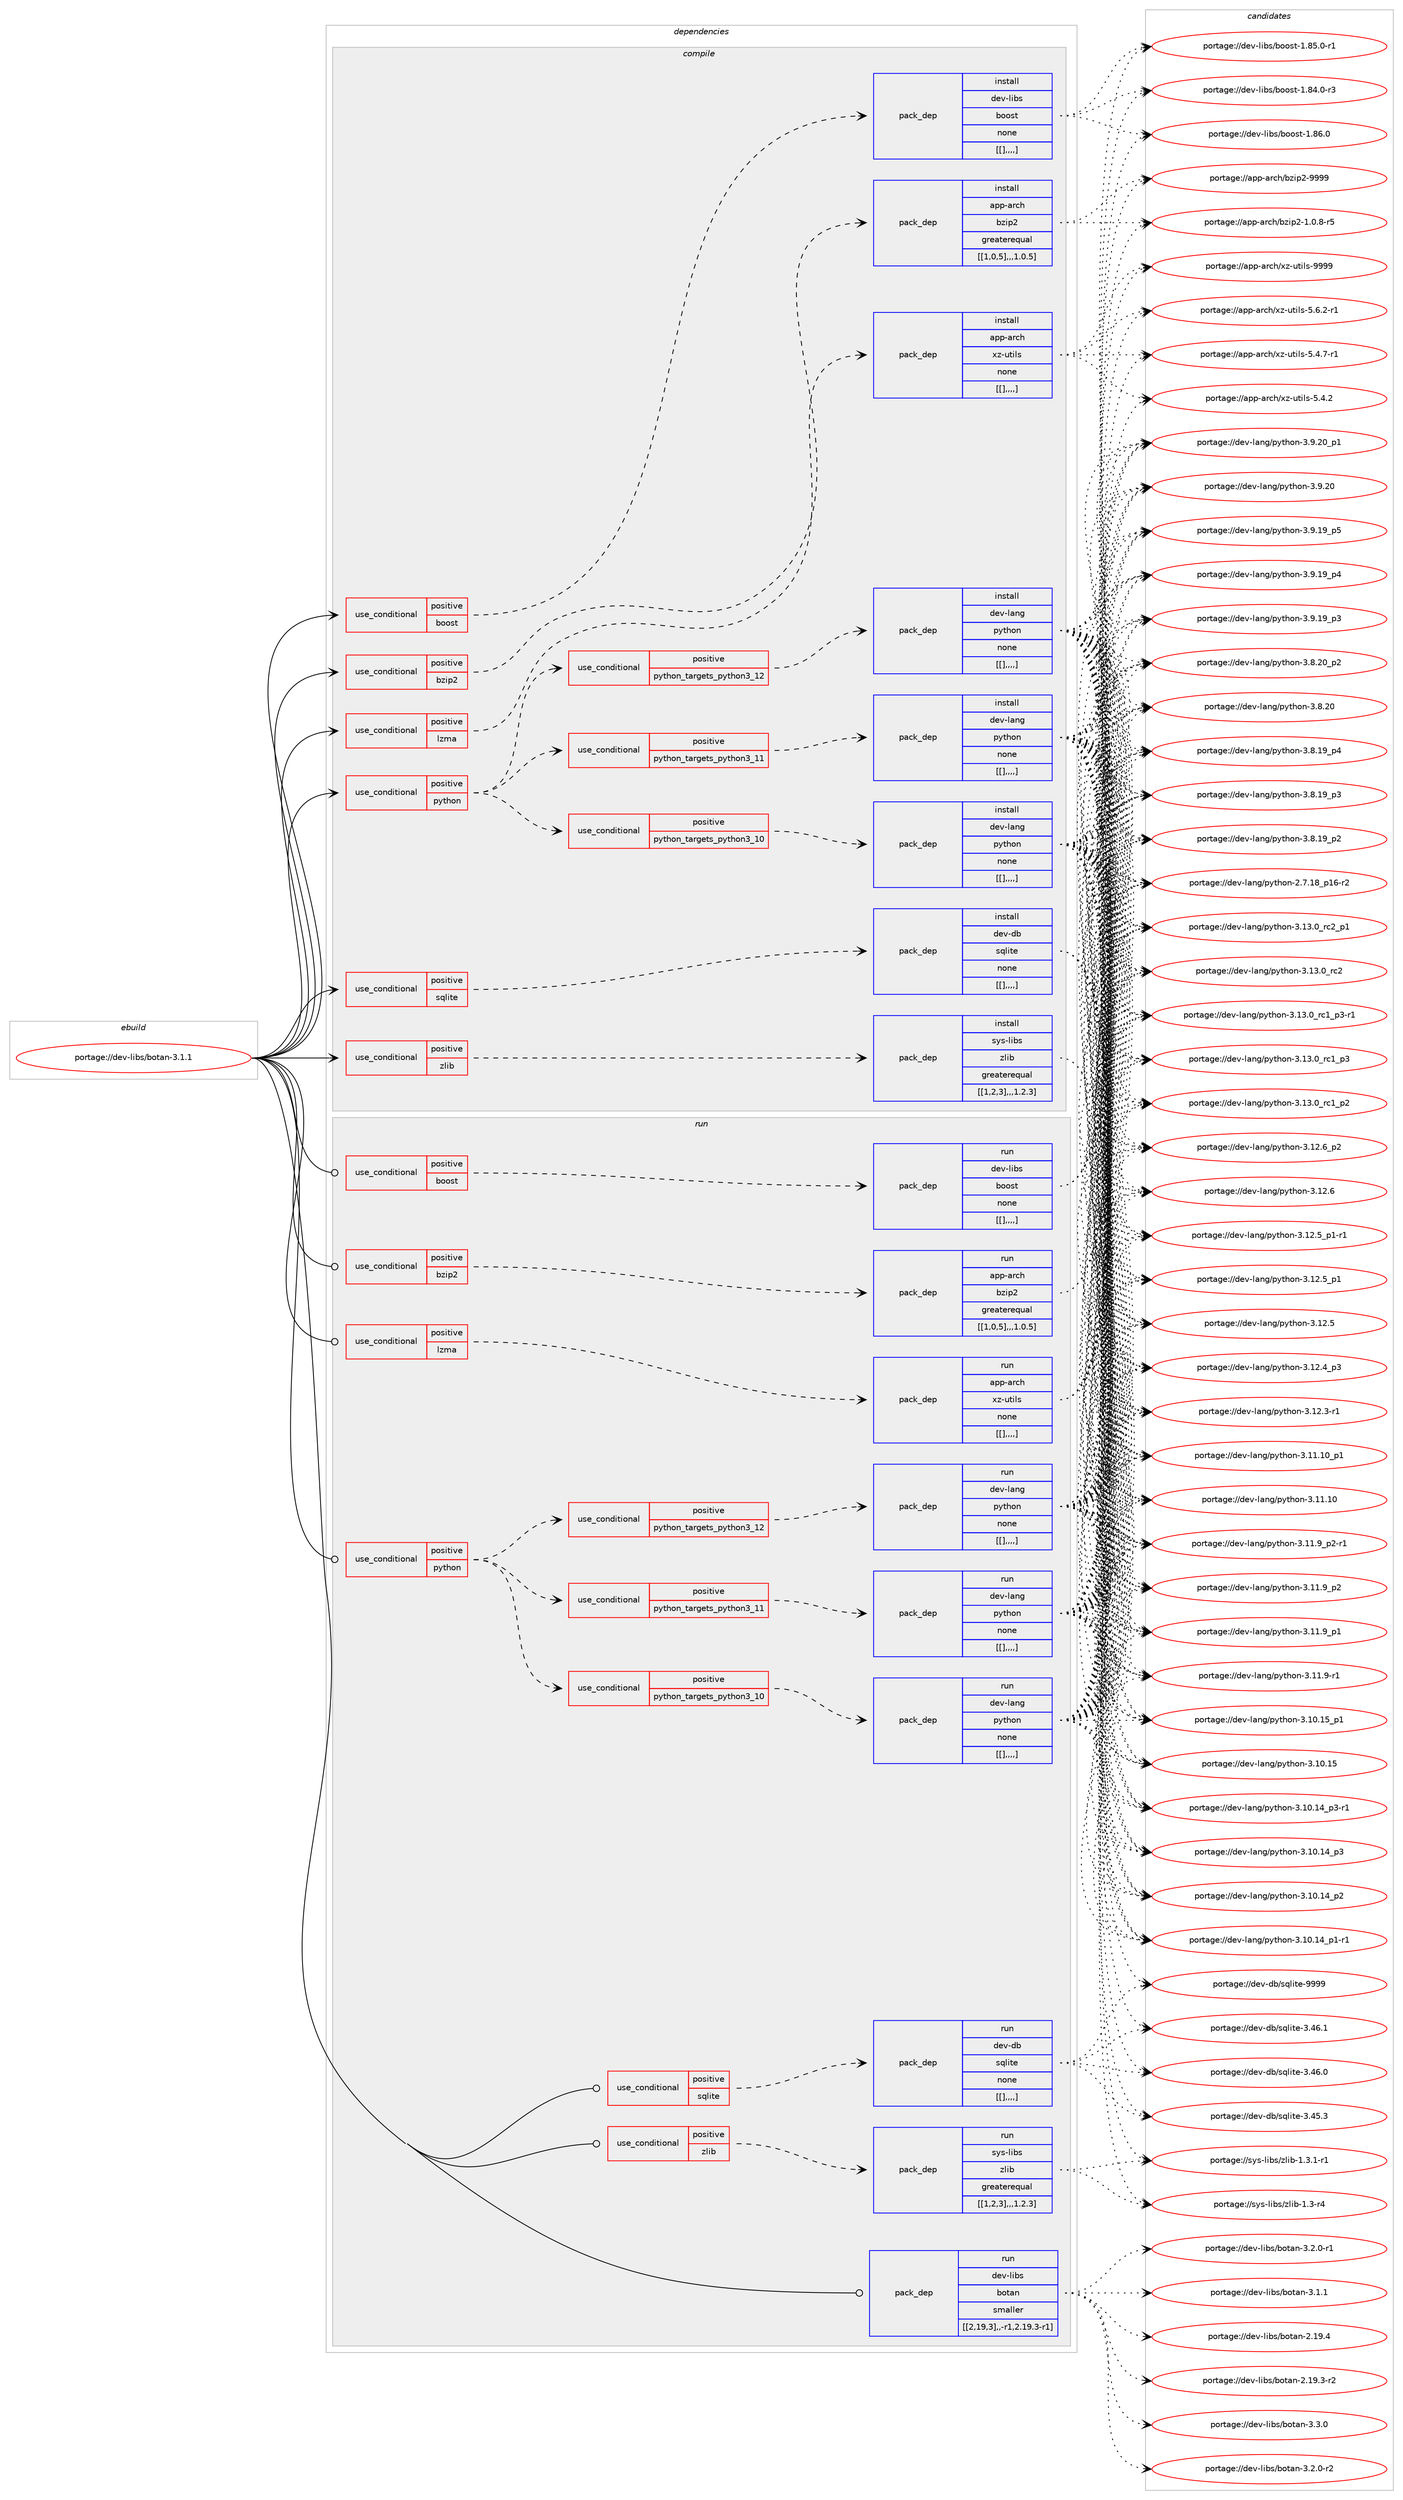 digraph prolog {

# *************
# Graph options
# *************

newrank=true;
concentrate=true;
compound=true;
graph [rankdir=LR,fontname=Helvetica,fontsize=10,ranksep=1.5];#, ranksep=2.5, nodesep=0.2];
edge  [arrowhead=vee];
node  [fontname=Helvetica,fontsize=10];

# **********
# The ebuild
# **********

subgraph cluster_leftcol {
color=gray;
label=<<i>ebuild</i>>;
id [label="portage://dev-libs/botan-3.1.1", color=red, width=4, href="../dev-libs/botan-3.1.1.svg"];
}

# ****************
# The dependencies
# ****************

subgraph cluster_midcol {
color=gray;
label=<<i>dependencies</i>>;
subgraph cluster_compile {
fillcolor="#eeeeee";
style=filled;
label=<<i>compile</i>>;
subgraph cond26628 {
dependency107873 [label=<<TABLE BORDER="0" CELLBORDER="1" CELLSPACING="0" CELLPADDING="4"><TR><TD ROWSPAN="3" CELLPADDING="10">use_conditional</TD></TR><TR><TD>positive</TD></TR><TR><TD>boost</TD></TR></TABLE>>, shape=none, color=red];
subgraph pack80128 {
dependency107874 [label=<<TABLE BORDER="0" CELLBORDER="1" CELLSPACING="0" CELLPADDING="4" WIDTH="220"><TR><TD ROWSPAN="6" CELLPADDING="30">pack_dep</TD></TR><TR><TD WIDTH="110">install</TD></TR><TR><TD>dev-libs</TD></TR><TR><TD>boost</TD></TR><TR><TD>none</TD></TR><TR><TD>[[],,,,]</TD></TR></TABLE>>, shape=none, color=blue];
}
dependency107873:e -> dependency107874:w [weight=20,style="dashed",arrowhead="vee"];
}
id:e -> dependency107873:w [weight=20,style="solid",arrowhead="vee"];
subgraph cond26629 {
dependency107875 [label=<<TABLE BORDER="0" CELLBORDER="1" CELLSPACING="0" CELLPADDING="4"><TR><TD ROWSPAN="3" CELLPADDING="10">use_conditional</TD></TR><TR><TD>positive</TD></TR><TR><TD>bzip2</TD></TR></TABLE>>, shape=none, color=red];
subgraph pack80129 {
dependency107876 [label=<<TABLE BORDER="0" CELLBORDER="1" CELLSPACING="0" CELLPADDING="4" WIDTH="220"><TR><TD ROWSPAN="6" CELLPADDING="30">pack_dep</TD></TR><TR><TD WIDTH="110">install</TD></TR><TR><TD>app-arch</TD></TR><TR><TD>bzip2</TD></TR><TR><TD>greaterequal</TD></TR><TR><TD>[[1,0,5],,,1.0.5]</TD></TR></TABLE>>, shape=none, color=blue];
}
dependency107875:e -> dependency107876:w [weight=20,style="dashed",arrowhead="vee"];
}
id:e -> dependency107875:w [weight=20,style="solid",arrowhead="vee"];
subgraph cond26630 {
dependency107877 [label=<<TABLE BORDER="0" CELLBORDER="1" CELLSPACING="0" CELLPADDING="4"><TR><TD ROWSPAN="3" CELLPADDING="10">use_conditional</TD></TR><TR><TD>positive</TD></TR><TR><TD>lzma</TD></TR></TABLE>>, shape=none, color=red];
subgraph pack80130 {
dependency107878 [label=<<TABLE BORDER="0" CELLBORDER="1" CELLSPACING="0" CELLPADDING="4" WIDTH="220"><TR><TD ROWSPAN="6" CELLPADDING="30">pack_dep</TD></TR><TR><TD WIDTH="110">install</TD></TR><TR><TD>app-arch</TD></TR><TR><TD>xz-utils</TD></TR><TR><TD>none</TD></TR><TR><TD>[[],,,,]</TD></TR></TABLE>>, shape=none, color=blue];
}
dependency107877:e -> dependency107878:w [weight=20,style="dashed",arrowhead="vee"];
}
id:e -> dependency107877:w [weight=20,style="solid",arrowhead="vee"];
subgraph cond26631 {
dependency107879 [label=<<TABLE BORDER="0" CELLBORDER="1" CELLSPACING="0" CELLPADDING="4"><TR><TD ROWSPAN="3" CELLPADDING="10">use_conditional</TD></TR><TR><TD>positive</TD></TR><TR><TD>python</TD></TR></TABLE>>, shape=none, color=red];
subgraph cond26632 {
dependency107880 [label=<<TABLE BORDER="0" CELLBORDER="1" CELLSPACING="0" CELLPADDING="4"><TR><TD ROWSPAN="3" CELLPADDING="10">use_conditional</TD></TR><TR><TD>positive</TD></TR><TR><TD>python_targets_python3_10</TD></TR></TABLE>>, shape=none, color=red];
subgraph pack80131 {
dependency107881 [label=<<TABLE BORDER="0" CELLBORDER="1" CELLSPACING="0" CELLPADDING="4" WIDTH="220"><TR><TD ROWSPAN="6" CELLPADDING="30">pack_dep</TD></TR><TR><TD WIDTH="110">install</TD></TR><TR><TD>dev-lang</TD></TR><TR><TD>python</TD></TR><TR><TD>none</TD></TR><TR><TD>[[],,,,]</TD></TR></TABLE>>, shape=none, color=blue];
}
dependency107880:e -> dependency107881:w [weight=20,style="dashed",arrowhead="vee"];
}
dependency107879:e -> dependency107880:w [weight=20,style="dashed",arrowhead="vee"];
subgraph cond26633 {
dependency107882 [label=<<TABLE BORDER="0" CELLBORDER="1" CELLSPACING="0" CELLPADDING="4"><TR><TD ROWSPAN="3" CELLPADDING="10">use_conditional</TD></TR><TR><TD>positive</TD></TR><TR><TD>python_targets_python3_11</TD></TR></TABLE>>, shape=none, color=red];
subgraph pack80132 {
dependency107883 [label=<<TABLE BORDER="0" CELLBORDER="1" CELLSPACING="0" CELLPADDING="4" WIDTH="220"><TR><TD ROWSPAN="6" CELLPADDING="30">pack_dep</TD></TR><TR><TD WIDTH="110">install</TD></TR><TR><TD>dev-lang</TD></TR><TR><TD>python</TD></TR><TR><TD>none</TD></TR><TR><TD>[[],,,,]</TD></TR></TABLE>>, shape=none, color=blue];
}
dependency107882:e -> dependency107883:w [weight=20,style="dashed",arrowhead="vee"];
}
dependency107879:e -> dependency107882:w [weight=20,style="dashed",arrowhead="vee"];
subgraph cond26634 {
dependency107884 [label=<<TABLE BORDER="0" CELLBORDER="1" CELLSPACING="0" CELLPADDING="4"><TR><TD ROWSPAN="3" CELLPADDING="10">use_conditional</TD></TR><TR><TD>positive</TD></TR><TR><TD>python_targets_python3_12</TD></TR></TABLE>>, shape=none, color=red];
subgraph pack80133 {
dependency107885 [label=<<TABLE BORDER="0" CELLBORDER="1" CELLSPACING="0" CELLPADDING="4" WIDTH="220"><TR><TD ROWSPAN="6" CELLPADDING="30">pack_dep</TD></TR><TR><TD WIDTH="110">install</TD></TR><TR><TD>dev-lang</TD></TR><TR><TD>python</TD></TR><TR><TD>none</TD></TR><TR><TD>[[],,,,]</TD></TR></TABLE>>, shape=none, color=blue];
}
dependency107884:e -> dependency107885:w [weight=20,style="dashed",arrowhead="vee"];
}
dependency107879:e -> dependency107884:w [weight=20,style="dashed",arrowhead="vee"];
}
id:e -> dependency107879:w [weight=20,style="solid",arrowhead="vee"];
subgraph cond26635 {
dependency107886 [label=<<TABLE BORDER="0" CELLBORDER="1" CELLSPACING="0" CELLPADDING="4"><TR><TD ROWSPAN="3" CELLPADDING="10">use_conditional</TD></TR><TR><TD>positive</TD></TR><TR><TD>sqlite</TD></TR></TABLE>>, shape=none, color=red];
subgraph pack80134 {
dependency107887 [label=<<TABLE BORDER="0" CELLBORDER="1" CELLSPACING="0" CELLPADDING="4" WIDTH="220"><TR><TD ROWSPAN="6" CELLPADDING="30">pack_dep</TD></TR><TR><TD WIDTH="110">install</TD></TR><TR><TD>dev-db</TD></TR><TR><TD>sqlite</TD></TR><TR><TD>none</TD></TR><TR><TD>[[],,,,]</TD></TR></TABLE>>, shape=none, color=blue];
}
dependency107886:e -> dependency107887:w [weight=20,style="dashed",arrowhead="vee"];
}
id:e -> dependency107886:w [weight=20,style="solid",arrowhead="vee"];
subgraph cond26636 {
dependency107888 [label=<<TABLE BORDER="0" CELLBORDER="1" CELLSPACING="0" CELLPADDING="4"><TR><TD ROWSPAN="3" CELLPADDING="10">use_conditional</TD></TR><TR><TD>positive</TD></TR><TR><TD>zlib</TD></TR></TABLE>>, shape=none, color=red];
subgraph pack80135 {
dependency107889 [label=<<TABLE BORDER="0" CELLBORDER="1" CELLSPACING="0" CELLPADDING="4" WIDTH="220"><TR><TD ROWSPAN="6" CELLPADDING="30">pack_dep</TD></TR><TR><TD WIDTH="110">install</TD></TR><TR><TD>sys-libs</TD></TR><TR><TD>zlib</TD></TR><TR><TD>greaterequal</TD></TR><TR><TD>[[1,2,3],,,1.2.3]</TD></TR></TABLE>>, shape=none, color=blue];
}
dependency107888:e -> dependency107889:w [weight=20,style="dashed",arrowhead="vee"];
}
id:e -> dependency107888:w [weight=20,style="solid",arrowhead="vee"];
}
subgraph cluster_compileandrun {
fillcolor="#eeeeee";
style=filled;
label=<<i>compile and run</i>>;
}
subgraph cluster_run {
fillcolor="#eeeeee";
style=filled;
label=<<i>run</i>>;
subgraph cond26637 {
dependency107890 [label=<<TABLE BORDER="0" CELLBORDER="1" CELLSPACING="0" CELLPADDING="4"><TR><TD ROWSPAN="3" CELLPADDING="10">use_conditional</TD></TR><TR><TD>positive</TD></TR><TR><TD>boost</TD></TR></TABLE>>, shape=none, color=red];
subgraph pack80136 {
dependency107891 [label=<<TABLE BORDER="0" CELLBORDER="1" CELLSPACING="0" CELLPADDING="4" WIDTH="220"><TR><TD ROWSPAN="6" CELLPADDING="30">pack_dep</TD></TR><TR><TD WIDTH="110">run</TD></TR><TR><TD>dev-libs</TD></TR><TR><TD>boost</TD></TR><TR><TD>none</TD></TR><TR><TD>[[],,,,]</TD></TR></TABLE>>, shape=none, color=blue];
}
dependency107890:e -> dependency107891:w [weight=20,style="dashed",arrowhead="vee"];
}
id:e -> dependency107890:w [weight=20,style="solid",arrowhead="odot"];
subgraph cond26638 {
dependency107892 [label=<<TABLE BORDER="0" CELLBORDER="1" CELLSPACING="0" CELLPADDING="4"><TR><TD ROWSPAN="3" CELLPADDING="10">use_conditional</TD></TR><TR><TD>positive</TD></TR><TR><TD>bzip2</TD></TR></TABLE>>, shape=none, color=red];
subgraph pack80137 {
dependency107893 [label=<<TABLE BORDER="0" CELLBORDER="1" CELLSPACING="0" CELLPADDING="4" WIDTH="220"><TR><TD ROWSPAN="6" CELLPADDING="30">pack_dep</TD></TR><TR><TD WIDTH="110">run</TD></TR><TR><TD>app-arch</TD></TR><TR><TD>bzip2</TD></TR><TR><TD>greaterequal</TD></TR><TR><TD>[[1,0,5],,,1.0.5]</TD></TR></TABLE>>, shape=none, color=blue];
}
dependency107892:e -> dependency107893:w [weight=20,style="dashed",arrowhead="vee"];
}
id:e -> dependency107892:w [weight=20,style="solid",arrowhead="odot"];
subgraph cond26639 {
dependency107894 [label=<<TABLE BORDER="0" CELLBORDER="1" CELLSPACING="0" CELLPADDING="4"><TR><TD ROWSPAN="3" CELLPADDING="10">use_conditional</TD></TR><TR><TD>positive</TD></TR><TR><TD>lzma</TD></TR></TABLE>>, shape=none, color=red];
subgraph pack80138 {
dependency107895 [label=<<TABLE BORDER="0" CELLBORDER="1" CELLSPACING="0" CELLPADDING="4" WIDTH="220"><TR><TD ROWSPAN="6" CELLPADDING="30">pack_dep</TD></TR><TR><TD WIDTH="110">run</TD></TR><TR><TD>app-arch</TD></TR><TR><TD>xz-utils</TD></TR><TR><TD>none</TD></TR><TR><TD>[[],,,,]</TD></TR></TABLE>>, shape=none, color=blue];
}
dependency107894:e -> dependency107895:w [weight=20,style="dashed",arrowhead="vee"];
}
id:e -> dependency107894:w [weight=20,style="solid",arrowhead="odot"];
subgraph cond26640 {
dependency107896 [label=<<TABLE BORDER="0" CELLBORDER="1" CELLSPACING="0" CELLPADDING="4"><TR><TD ROWSPAN="3" CELLPADDING="10">use_conditional</TD></TR><TR><TD>positive</TD></TR><TR><TD>python</TD></TR></TABLE>>, shape=none, color=red];
subgraph cond26641 {
dependency107897 [label=<<TABLE BORDER="0" CELLBORDER="1" CELLSPACING="0" CELLPADDING="4"><TR><TD ROWSPAN="3" CELLPADDING="10">use_conditional</TD></TR><TR><TD>positive</TD></TR><TR><TD>python_targets_python3_10</TD></TR></TABLE>>, shape=none, color=red];
subgraph pack80139 {
dependency107898 [label=<<TABLE BORDER="0" CELLBORDER="1" CELLSPACING="0" CELLPADDING="4" WIDTH="220"><TR><TD ROWSPAN="6" CELLPADDING="30">pack_dep</TD></TR><TR><TD WIDTH="110">run</TD></TR><TR><TD>dev-lang</TD></TR><TR><TD>python</TD></TR><TR><TD>none</TD></TR><TR><TD>[[],,,,]</TD></TR></TABLE>>, shape=none, color=blue];
}
dependency107897:e -> dependency107898:w [weight=20,style="dashed",arrowhead="vee"];
}
dependency107896:e -> dependency107897:w [weight=20,style="dashed",arrowhead="vee"];
subgraph cond26642 {
dependency107899 [label=<<TABLE BORDER="0" CELLBORDER="1" CELLSPACING="0" CELLPADDING="4"><TR><TD ROWSPAN="3" CELLPADDING="10">use_conditional</TD></TR><TR><TD>positive</TD></TR><TR><TD>python_targets_python3_11</TD></TR></TABLE>>, shape=none, color=red];
subgraph pack80140 {
dependency107900 [label=<<TABLE BORDER="0" CELLBORDER="1" CELLSPACING="0" CELLPADDING="4" WIDTH="220"><TR><TD ROWSPAN="6" CELLPADDING="30">pack_dep</TD></TR><TR><TD WIDTH="110">run</TD></TR><TR><TD>dev-lang</TD></TR><TR><TD>python</TD></TR><TR><TD>none</TD></TR><TR><TD>[[],,,,]</TD></TR></TABLE>>, shape=none, color=blue];
}
dependency107899:e -> dependency107900:w [weight=20,style="dashed",arrowhead="vee"];
}
dependency107896:e -> dependency107899:w [weight=20,style="dashed",arrowhead="vee"];
subgraph cond26643 {
dependency107901 [label=<<TABLE BORDER="0" CELLBORDER="1" CELLSPACING="0" CELLPADDING="4"><TR><TD ROWSPAN="3" CELLPADDING="10">use_conditional</TD></TR><TR><TD>positive</TD></TR><TR><TD>python_targets_python3_12</TD></TR></TABLE>>, shape=none, color=red];
subgraph pack80141 {
dependency107902 [label=<<TABLE BORDER="0" CELLBORDER="1" CELLSPACING="0" CELLPADDING="4" WIDTH="220"><TR><TD ROWSPAN="6" CELLPADDING="30">pack_dep</TD></TR><TR><TD WIDTH="110">run</TD></TR><TR><TD>dev-lang</TD></TR><TR><TD>python</TD></TR><TR><TD>none</TD></TR><TR><TD>[[],,,,]</TD></TR></TABLE>>, shape=none, color=blue];
}
dependency107901:e -> dependency107902:w [weight=20,style="dashed",arrowhead="vee"];
}
dependency107896:e -> dependency107901:w [weight=20,style="dashed",arrowhead="vee"];
}
id:e -> dependency107896:w [weight=20,style="solid",arrowhead="odot"];
subgraph cond26644 {
dependency107903 [label=<<TABLE BORDER="0" CELLBORDER="1" CELLSPACING="0" CELLPADDING="4"><TR><TD ROWSPAN="3" CELLPADDING="10">use_conditional</TD></TR><TR><TD>positive</TD></TR><TR><TD>sqlite</TD></TR></TABLE>>, shape=none, color=red];
subgraph pack80142 {
dependency107904 [label=<<TABLE BORDER="0" CELLBORDER="1" CELLSPACING="0" CELLPADDING="4" WIDTH="220"><TR><TD ROWSPAN="6" CELLPADDING="30">pack_dep</TD></TR><TR><TD WIDTH="110">run</TD></TR><TR><TD>dev-db</TD></TR><TR><TD>sqlite</TD></TR><TR><TD>none</TD></TR><TR><TD>[[],,,,]</TD></TR></TABLE>>, shape=none, color=blue];
}
dependency107903:e -> dependency107904:w [weight=20,style="dashed",arrowhead="vee"];
}
id:e -> dependency107903:w [weight=20,style="solid",arrowhead="odot"];
subgraph cond26645 {
dependency107905 [label=<<TABLE BORDER="0" CELLBORDER="1" CELLSPACING="0" CELLPADDING="4"><TR><TD ROWSPAN="3" CELLPADDING="10">use_conditional</TD></TR><TR><TD>positive</TD></TR><TR><TD>zlib</TD></TR></TABLE>>, shape=none, color=red];
subgraph pack80143 {
dependency107906 [label=<<TABLE BORDER="0" CELLBORDER="1" CELLSPACING="0" CELLPADDING="4" WIDTH="220"><TR><TD ROWSPAN="6" CELLPADDING="30">pack_dep</TD></TR><TR><TD WIDTH="110">run</TD></TR><TR><TD>sys-libs</TD></TR><TR><TD>zlib</TD></TR><TR><TD>greaterequal</TD></TR><TR><TD>[[1,2,3],,,1.2.3]</TD></TR></TABLE>>, shape=none, color=blue];
}
dependency107905:e -> dependency107906:w [weight=20,style="dashed",arrowhead="vee"];
}
id:e -> dependency107905:w [weight=20,style="solid",arrowhead="odot"];
subgraph pack80144 {
dependency107907 [label=<<TABLE BORDER="0" CELLBORDER="1" CELLSPACING="0" CELLPADDING="4" WIDTH="220"><TR><TD ROWSPAN="6" CELLPADDING="30">pack_dep</TD></TR><TR><TD WIDTH="110">run</TD></TR><TR><TD>dev-libs</TD></TR><TR><TD>botan</TD></TR><TR><TD>smaller</TD></TR><TR><TD>[[2,19,3],,-r1,2.19.3-r1]</TD></TR></TABLE>>, shape=none, color=blue];
}
id:e -> dependency107907:w [weight=20,style="solid",arrowhead="odot"];
}
}

# **************
# The candidates
# **************

subgraph cluster_choices {
rank=same;
color=gray;
label=<<i>candidates</i>>;

subgraph choice80128 {
color=black;
nodesep=1;
choice1001011184510810598115479811111111511645494656544648 [label="portage://dev-libs/boost-1.86.0", color=red, width=4,href="../dev-libs/boost-1.86.0.svg"];
choice10010111845108105981154798111111115116454946565346484511449 [label="portage://dev-libs/boost-1.85.0-r1", color=red, width=4,href="../dev-libs/boost-1.85.0-r1.svg"];
choice10010111845108105981154798111111115116454946565246484511451 [label="portage://dev-libs/boost-1.84.0-r3", color=red, width=4,href="../dev-libs/boost-1.84.0-r3.svg"];
dependency107874:e -> choice1001011184510810598115479811111111511645494656544648:w [style=dotted,weight="100"];
dependency107874:e -> choice10010111845108105981154798111111115116454946565346484511449:w [style=dotted,weight="100"];
dependency107874:e -> choice10010111845108105981154798111111115116454946565246484511451:w [style=dotted,weight="100"];
}
subgraph choice80129 {
color=black;
nodesep=1;
choice971121124597114991044798122105112504557575757 [label="portage://app-arch/bzip2-9999", color=red, width=4,href="../app-arch/bzip2-9999.svg"];
choice971121124597114991044798122105112504549464846564511453 [label="portage://app-arch/bzip2-1.0.8-r5", color=red, width=4,href="../app-arch/bzip2-1.0.8-r5.svg"];
dependency107876:e -> choice971121124597114991044798122105112504557575757:w [style=dotted,weight="100"];
dependency107876:e -> choice971121124597114991044798122105112504549464846564511453:w [style=dotted,weight="100"];
}
subgraph choice80130 {
color=black;
nodesep=1;
choice9711211245971149910447120122451171161051081154557575757 [label="portage://app-arch/xz-utils-9999", color=red, width=4,href="../app-arch/xz-utils-9999.svg"];
choice9711211245971149910447120122451171161051081154553465446504511449 [label="portage://app-arch/xz-utils-5.6.2-r1", color=red, width=4,href="../app-arch/xz-utils-5.6.2-r1.svg"];
choice9711211245971149910447120122451171161051081154553465246554511449 [label="portage://app-arch/xz-utils-5.4.7-r1", color=red, width=4,href="../app-arch/xz-utils-5.4.7-r1.svg"];
choice971121124597114991044712012245117116105108115455346524650 [label="portage://app-arch/xz-utils-5.4.2", color=red, width=4,href="../app-arch/xz-utils-5.4.2.svg"];
dependency107878:e -> choice9711211245971149910447120122451171161051081154557575757:w [style=dotted,weight="100"];
dependency107878:e -> choice9711211245971149910447120122451171161051081154553465446504511449:w [style=dotted,weight="100"];
dependency107878:e -> choice9711211245971149910447120122451171161051081154553465246554511449:w [style=dotted,weight="100"];
dependency107878:e -> choice971121124597114991044712012245117116105108115455346524650:w [style=dotted,weight="100"];
}
subgraph choice80131 {
color=black;
nodesep=1;
choice100101118451089711010347112121116104111110455146495146489511499509511249 [label="portage://dev-lang/python-3.13.0_rc2_p1", color=red, width=4,href="../dev-lang/python-3.13.0_rc2_p1.svg"];
choice10010111845108971101034711212111610411111045514649514648951149950 [label="portage://dev-lang/python-3.13.0_rc2", color=red, width=4,href="../dev-lang/python-3.13.0_rc2.svg"];
choice1001011184510897110103471121211161041111104551464951464895114994995112514511449 [label="portage://dev-lang/python-3.13.0_rc1_p3-r1", color=red, width=4,href="../dev-lang/python-3.13.0_rc1_p3-r1.svg"];
choice100101118451089711010347112121116104111110455146495146489511499499511251 [label="portage://dev-lang/python-3.13.0_rc1_p3", color=red, width=4,href="../dev-lang/python-3.13.0_rc1_p3.svg"];
choice100101118451089711010347112121116104111110455146495146489511499499511250 [label="portage://dev-lang/python-3.13.0_rc1_p2", color=red, width=4,href="../dev-lang/python-3.13.0_rc1_p2.svg"];
choice100101118451089711010347112121116104111110455146495046549511250 [label="portage://dev-lang/python-3.12.6_p2", color=red, width=4,href="../dev-lang/python-3.12.6_p2.svg"];
choice10010111845108971101034711212111610411111045514649504654 [label="portage://dev-lang/python-3.12.6", color=red, width=4,href="../dev-lang/python-3.12.6.svg"];
choice1001011184510897110103471121211161041111104551464950465395112494511449 [label="portage://dev-lang/python-3.12.5_p1-r1", color=red, width=4,href="../dev-lang/python-3.12.5_p1-r1.svg"];
choice100101118451089711010347112121116104111110455146495046539511249 [label="portage://dev-lang/python-3.12.5_p1", color=red, width=4,href="../dev-lang/python-3.12.5_p1.svg"];
choice10010111845108971101034711212111610411111045514649504653 [label="portage://dev-lang/python-3.12.5", color=red, width=4,href="../dev-lang/python-3.12.5.svg"];
choice100101118451089711010347112121116104111110455146495046529511251 [label="portage://dev-lang/python-3.12.4_p3", color=red, width=4,href="../dev-lang/python-3.12.4_p3.svg"];
choice100101118451089711010347112121116104111110455146495046514511449 [label="portage://dev-lang/python-3.12.3-r1", color=red, width=4,href="../dev-lang/python-3.12.3-r1.svg"];
choice10010111845108971101034711212111610411111045514649494649489511249 [label="portage://dev-lang/python-3.11.10_p1", color=red, width=4,href="../dev-lang/python-3.11.10_p1.svg"];
choice1001011184510897110103471121211161041111104551464949464948 [label="portage://dev-lang/python-3.11.10", color=red, width=4,href="../dev-lang/python-3.11.10.svg"];
choice1001011184510897110103471121211161041111104551464949465795112504511449 [label="portage://dev-lang/python-3.11.9_p2-r1", color=red, width=4,href="../dev-lang/python-3.11.9_p2-r1.svg"];
choice100101118451089711010347112121116104111110455146494946579511250 [label="portage://dev-lang/python-3.11.9_p2", color=red, width=4,href="../dev-lang/python-3.11.9_p2.svg"];
choice100101118451089711010347112121116104111110455146494946579511249 [label="portage://dev-lang/python-3.11.9_p1", color=red, width=4,href="../dev-lang/python-3.11.9_p1.svg"];
choice100101118451089711010347112121116104111110455146494946574511449 [label="portage://dev-lang/python-3.11.9-r1", color=red, width=4,href="../dev-lang/python-3.11.9-r1.svg"];
choice10010111845108971101034711212111610411111045514649484649539511249 [label="portage://dev-lang/python-3.10.15_p1", color=red, width=4,href="../dev-lang/python-3.10.15_p1.svg"];
choice1001011184510897110103471121211161041111104551464948464953 [label="portage://dev-lang/python-3.10.15", color=red, width=4,href="../dev-lang/python-3.10.15.svg"];
choice100101118451089711010347112121116104111110455146494846495295112514511449 [label="portage://dev-lang/python-3.10.14_p3-r1", color=red, width=4,href="../dev-lang/python-3.10.14_p3-r1.svg"];
choice10010111845108971101034711212111610411111045514649484649529511251 [label="portage://dev-lang/python-3.10.14_p3", color=red, width=4,href="../dev-lang/python-3.10.14_p3.svg"];
choice10010111845108971101034711212111610411111045514649484649529511250 [label="portage://dev-lang/python-3.10.14_p2", color=red, width=4,href="../dev-lang/python-3.10.14_p2.svg"];
choice100101118451089711010347112121116104111110455146494846495295112494511449 [label="portage://dev-lang/python-3.10.14_p1-r1", color=red, width=4,href="../dev-lang/python-3.10.14_p1-r1.svg"];
choice100101118451089711010347112121116104111110455146574650489511249 [label="portage://dev-lang/python-3.9.20_p1", color=red, width=4,href="../dev-lang/python-3.9.20_p1.svg"];
choice10010111845108971101034711212111610411111045514657465048 [label="portage://dev-lang/python-3.9.20", color=red, width=4,href="../dev-lang/python-3.9.20.svg"];
choice100101118451089711010347112121116104111110455146574649579511253 [label="portage://dev-lang/python-3.9.19_p5", color=red, width=4,href="../dev-lang/python-3.9.19_p5.svg"];
choice100101118451089711010347112121116104111110455146574649579511252 [label="portage://dev-lang/python-3.9.19_p4", color=red, width=4,href="../dev-lang/python-3.9.19_p4.svg"];
choice100101118451089711010347112121116104111110455146574649579511251 [label="portage://dev-lang/python-3.9.19_p3", color=red, width=4,href="../dev-lang/python-3.9.19_p3.svg"];
choice100101118451089711010347112121116104111110455146564650489511250 [label="portage://dev-lang/python-3.8.20_p2", color=red, width=4,href="../dev-lang/python-3.8.20_p2.svg"];
choice10010111845108971101034711212111610411111045514656465048 [label="portage://dev-lang/python-3.8.20", color=red, width=4,href="../dev-lang/python-3.8.20.svg"];
choice100101118451089711010347112121116104111110455146564649579511252 [label="portage://dev-lang/python-3.8.19_p4", color=red, width=4,href="../dev-lang/python-3.8.19_p4.svg"];
choice100101118451089711010347112121116104111110455146564649579511251 [label="portage://dev-lang/python-3.8.19_p3", color=red, width=4,href="../dev-lang/python-3.8.19_p3.svg"];
choice100101118451089711010347112121116104111110455146564649579511250 [label="portage://dev-lang/python-3.8.19_p2", color=red, width=4,href="../dev-lang/python-3.8.19_p2.svg"];
choice100101118451089711010347112121116104111110455046554649569511249544511450 [label="portage://dev-lang/python-2.7.18_p16-r2", color=red, width=4,href="../dev-lang/python-2.7.18_p16-r2.svg"];
dependency107881:e -> choice100101118451089711010347112121116104111110455146495146489511499509511249:w [style=dotted,weight="100"];
dependency107881:e -> choice10010111845108971101034711212111610411111045514649514648951149950:w [style=dotted,weight="100"];
dependency107881:e -> choice1001011184510897110103471121211161041111104551464951464895114994995112514511449:w [style=dotted,weight="100"];
dependency107881:e -> choice100101118451089711010347112121116104111110455146495146489511499499511251:w [style=dotted,weight="100"];
dependency107881:e -> choice100101118451089711010347112121116104111110455146495146489511499499511250:w [style=dotted,weight="100"];
dependency107881:e -> choice100101118451089711010347112121116104111110455146495046549511250:w [style=dotted,weight="100"];
dependency107881:e -> choice10010111845108971101034711212111610411111045514649504654:w [style=dotted,weight="100"];
dependency107881:e -> choice1001011184510897110103471121211161041111104551464950465395112494511449:w [style=dotted,weight="100"];
dependency107881:e -> choice100101118451089711010347112121116104111110455146495046539511249:w [style=dotted,weight="100"];
dependency107881:e -> choice10010111845108971101034711212111610411111045514649504653:w [style=dotted,weight="100"];
dependency107881:e -> choice100101118451089711010347112121116104111110455146495046529511251:w [style=dotted,weight="100"];
dependency107881:e -> choice100101118451089711010347112121116104111110455146495046514511449:w [style=dotted,weight="100"];
dependency107881:e -> choice10010111845108971101034711212111610411111045514649494649489511249:w [style=dotted,weight="100"];
dependency107881:e -> choice1001011184510897110103471121211161041111104551464949464948:w [style=dotted,weight="100"];
dependency107881:e -> choice1001011184510897110103471121211161041111104551464949465795112504511449:w [style=dotted,weight="100"];
dependency107881:e -> choice100101118451089711010347112121116104111110455146494946579511250:w [style=dotted,weight="100"];
dependency107881:e -> choice100101118451089711010347112121116104111110455146494946579511249:w [style=dotted,weight="100"];
dependency107881:e -> choice100101118451089711010347112121116104111110455146494946574511449:w [style=dotted,weight="100"];
dependency107881:e -> choice10010111845108971101034711212111610411111045514649484649539511249:w [style=dotted,weight="100"];
dependency107881:e -> choice1001011184510897110103471121211161041111104551464948464953:w [style=dotted,weight="100"];
dependency107881:e -> choice100101118451089711010347112121116104111110455146494846495295112514511449:w [style=dotted,weight="100"];
dependency107881:e -> choice10010111845108971101034711212111610411111045514649484649529511251:w [style=dotted,weight="100"];
dependency107881:e -> choice10010111845108971101034711212111610411111045514649484649529511250:w [style=dotted,weight="100"];
dependency107881:e -> choice100101118451089711010347112121116104111110455146494846495295112494511449:w [style=dotted,weight="100"];
dependency107881:e -> choice100101118451089711010347112121116104111110455146574650489511249:w [style=dotted,weight="100"];
dependency107881:e -> choice10010111845108971101034711212111610411111045514657465048:w [style=dotted,weight="100"];
dependency107881:e -> choice100101118451089711010347112121116104111110455146574649579511253:w [style=dotted,weight="100"];
dependency107881:e -> choice100101118451089711010347112121116104111110455146574649579511252:w [style=dotted,weight="100"];
dependency107881:e -> choice100101118451089711010347112121116104111110455146574649579511251:w [style=dotted,weight="100"];
dependency107881:e -> choice100101118451089711010347112121116104111110455146564650489511250:w [style=dotted,weight="100"];
dependency107881:e -> choice10010111845108971101034711212111610411111045514656465048:w [style=dotted,weight="100"];
dependency107881:e -> choice100101118451089711010347112121116104111110455146564649579511252:w [style=dotted,weight="100"];
dependency107881:e -> choice100101118451089711010347112121116104111110455146564649579511251:w [style=dotted,weight="100"];
dependency107881:e -> choice100101118451089711010347112121116104111110455146564649579511250:w [style=dotted,weight="100"];
dependency107881:e -> choice100101118451089711010347112121116104111110455046554649569511249544511450:w [style=dotted,weight="100"];
}
subgraph choice80132 {
color=black;
nodesep=1;
choice100101118451089711010347112121116104111110455146495146489511499509511249 [label="portage://dev-lang/python-3.13.0_rc2_p1", color=red, width=4,href="../dev-lang/python-3.13.0_rc2_p1.svg"];
choice10010111845108971101034711212111610411111045514649514648951149950 [label="portage://dev-lang/python-3.13.0_rc2", color=red, width=4,href="../dev-lang/python-3.13.0_rc2.svg"];
choice1001011184510897110103471121211161041111104551464951464895114994995112514511449 [label="portage://dev-lang/python-3.13.0_rc1_p3-r1", color=red, width=4,href="../dev-lang/python-3.13.0_rc1_p3-r1.svg"];
choice100101118451089711010347112121116104111110455146495146489511499499511251 [label="portage://dev-lang/python-3.13.0_rc1_p3", color=red, width=4,href="../dev-lang/python-3.13.0_rc1_p3.svg"];
choice100101118451089711010347112121116104111110455146495146489511499499511250 [label="portage://dev-lang/python-3.13.0_rc1_p2", color=red, width=4,href="../dev-lang/python-3.13.0_rc1_p2.svg"];
choice100101118451089711010347112121116104111110455146495046549511250 [label="portage://dev-lang/python-3.12.6_p2", color=red, width=4,href="../dev-lang/python-3.12.6_p2.svg"];
choice10010111845108971101034711212111610411111045514649504654 [label="portage://dev-lang/python-3.12.6", color=red, width=4,href="../dev-lang/python-3.12.6.svg"];
choice1001011184510897110103471121211161041111104551464950465395112494511449 [label="portage://dev-lang/python-3.12.5_p1-r1", color=red, width=4,href="../dev-lang/python-3.12.5_p1-r1.svg"];
choice100101118451089711010347112121116104111110455146495046539511249 [label="portage://dev-lang/python-3.12.5_p1", color=red, width=4,href="../dev-lang/python-3.12.5_p1.svg"];
choice10010111845108971101034711212111610411111045514649504653 [label="portage://dev-lang/python-3.12.5", color=red, width=4,href="../dev-lang/python-3.12.5.svg"];
choice100101118451089711010347112121116104111110455146495046529511251 [label="portage://dev-lang/python-3.12.4_p3", color=red, width=4,href="../dev-lang/python-3.12.4_p3.svg"];
choice100101118451089711010347112121116104111110455146495046514511449 [label="portage://dev-lang/python-3.12.3-r1", color=red, width=4,href="../dev-lang/python-3.12.3-r1.svg"];
choice10010111845108971101034711212111610411111045514649494649489511249 [label="portage://dev-lang/python-3.11.10_p1", color=red, width=4,href="../dev-lang/python-3.11.10_p1.svg"];
choice1001011184510897110103471121211161041111104551464949464948 [label="portage://dev-lang/python-3.11.10", color=red, width=4,href="../dev-lang/python-3.11.10.svg"];
choice1001011184510897110103471121211161041111104551464949465795112504511449 [label="portage://dev-lang/python-3.11.9_p2-r1", color=red, width=4,href="../dev-lang/python-3.11.9_p2-r1.svg"];
choice100101118451089711010347112121116104111110455146494946579511250 [label="portage://dev-lang/python-3.11.9_p2", color=red, width=4,href="../dev-lang/python-3.11.9_p2.svg"];
choice100101118451089711010347112121116104111110455146494946579511249 [label="portage://dev-lang/python-3.11.9_p1", color=red, width=4,href="../dev-lang/python-3.11.9_p1.svg"];
choice100101118451089711010347112121116104111110455146494946574511449 [label="portage://dev-lang/python-3.11.9-r1", color=red, width=4,href="../dev-lang/python-3.11.9-r1.svg"];
choice10010111845108971101034711212111610411111045514649484649539511249 [label="portage://dev-lang/python-3.10.15_p1", color=red, width=4,href="../dev-lang/python-3.10.15_p1.svg"];
choice1001011184510897110103471121211161041111104551464948464953 [label="portage://dev-lang/python-3.10.15", color=red, width=4,href="../dev-lang/python-3.10.15.svg"];
choice100101118451089711010347112121116104111110455146494846495295112514511449 [label="portage://dev-lang/python-3.10.14_p3-r1", color=red, width=4,href="../dev-lang/python-3.10.14_p3-r1.svg"];
choice10010111845108971101034711212111610411111045514649484649529511251 [label="portage://dev-lang/python-3.10.14_p3", color=red, width=4,href="../dev-lang/python-3.10.14_p3.svg"];
choice10010111845108971101034711212111610411111045514649484649529511250 [label="portage://dev-lang/python-3.10.14_p2", color=red, width=4,href="../dev-lang/python-3.10.14_p2.svg"];
choice100101118451089711010347112121116104111110455146494846495295112494511449 [label="portage://dev-lang/python-3.10.14_p1-r1", color=red, width=4,href="../dev-lang/python-3.10.14_p1-r1.svg"];
choice100101118451089711010347112121116104111110455146574650489511249 [label="portage://dev-lang/python-3.9.20_p1", color=red, width=4,href="../dev-lang/python-3.9.20_p1.svg"];
choice10010111845108971101034711212111610411111045514657465048 [label="portage://dev-lang/python-3.9.20", color=red, width=4,href="../dev-lang/python-3.9.20.svg"];
choice100101118451089711010347112121116104111110455146574649579511253 [label="portage://dev-lang/python-3.9.19_p5", color=red, width=4,href="../dev-lang/python-3.9.19_p5.svg"];
choice100101118451089711010347112121116104111110455146574649579511252 [label="portage://dev-lang/python-3.9.19_p4", color=red, width=4,href="../dev-lang/python-3.9.19_p4.svg"];
choice100101118451089711010347112121116104111110455146574649579511251 [label="portage://dev-lang/python-3.9.19_p3", color=red, width=4,href="../dev-lang/python-3.9.19_p3.svg"];
choice100101118451089711010347112121116104111110455146564650489511250 [label="portage://dev-lang/python-3.8.20_p2", color=red, width=4,href="../dev-lang/python-3.8.20_p2.svg"];
choice10010111845108971101034711212111610411111045514656465048 [label="portage://dev-lang/python-3.8.20", color=red, width=4,href="../dev-lang/python-3.8.20.svg"];
choice100101118451089711010347112121116104111110455146564649579511252 [label="portage://dev-lang/python-3.8.19_p4", color=red, width=4,href="../dev-lang/python-3.8.19_p4.svg"];
choice100101118451089711010347112121116104111110455146564649579511251 [label="portage://dev-lang/python-3.8.19_p3", color=red, width=4,href="../dev-lang/python-3.8.19_p3.svg"];
choice100101118451089711010347112121116104111110455146564649579511250 [label="portage://dev-lang/python-3.8.19_p2", color=red, width=4,href="../dev-lang/python-3.8.19_p2.svg"];
choice100101118451089711010347112121116104111110455046554649569511249544511450 [label="portage://dev-lang/python-2.7.18_p16-r2", color=red, width=4,href="../dev-lang/python-2.7.18_p16-r2.svg"];
dependency107883:e -> choice100101118451089711010347112121116104111110455146495146489511499509511249:w [style=dotted,weight="100"];
dependency107883:e -> choice10010111845108971101034711212111610411111045514649514648951149950:w [style=dotted,weight="100"];
dependency107883:e -> choice1001011184510897110103471121211161041111104551464951464895114994995112514511449:w [style=dotted,weight="100"];
dependency107883:e -> choice100101118451089711010347112121116104111110455146495146489511499499511251:w [style=dotted,weight="100"];
dependency107883:e -> choice100101118451089711010347112121116104111110455146495146489511499499511250:w [style=dotted,weight="100"];
dependency107883:e -> choice100101118451089711010347112121116104111110455146495046549511250:w [style=dotted,weight="100"];
dependency107883:e -> choice10010111845108971101034711212111610411111045514649504654:w [style=dotted,weight="100"];
dependency107883:e -> choice1001011184510897110103471121211161041111104551464950465395112494511449:w [style=dotted,weight="100"];
dependency107883:e -> choice100101118451089711010347112121116104111110455146495046539511249:w [style=dotted,weight="100"];
dependency107883:e -> choice10010111845108971101034711212111610411111045514649504653:w [style=dotted,weight="100"];
dependency107883:e -> choice100101118451089711010347112121116104111110455146495046529511251:w [style=dotted,weight="100"];
dependency107883:e -> choice100101118451089711010347112121116104111110455146495046514511449:w [style=dotted,weight="100"];
dependency107883:e -> choice10010111845108971101034711212111610411111045514649494649489511249:w [style=dotted,weight="100"];
dependency107883:e -> choice1001011184510897110103471121211161041111104551464949464948:w [style=dotted,weight="100"];
dependency107883:e -> choice1001011184510897110103471121211161041111104551464949465795112504511449:w [style=dotted,weight="100"];
dependency107883:e -> choice100101118451089711010347112121116104111110455146494946579511250:w [style=dotted,weight="100"];
dependency107883:e -> choice100101118451089711010347112121116104111110455146494946579511249:w [style=dotted,weight="100"];
dependency107883:e -> choice100101118451089711010347112121116104111110455146494946574511449:w [style=dotted,weight="100"];
dependency107883:e -> choice10010111845108971101034711212111610411111045514649484649539511249:w [style=dotted,weight="100"];
dependency107883:e -> choice1001011184510897110103471121211161041111104551464948464953:w [style=dotted,weight="100"];
dependency107883:e -> choice100101118451089711010347112121116104111110455146494846495295112514511449:w [style=dotted,weight="100"];
dependency107883:e -> choice10010111845108971101034711212111610411111045514649484649529511251:w [style=dotted,weight="100"];
dependency107883:e -> choice10010111845108971101034711212111610411111045514649484649529511250:w [style=dotted,weight="100"];
dependency107883:e -> choice100101118451089711010347112121116104111110455146494846495295112494511449:w [style=dotted,weight="100"];
dependency107883:e -> choice100101118451089711010347112121116104111110455146574650489511249:w [style=dotted,weight="100"];
dependency107883:e -> choice10010111845108971101034711212111610411111045514657465048:w [style=dotted,weight="100"];
dependency107883:e -> choice100101118451089711010347112121116104111110455146574649579511253:w [style=dotted,weight="100"];
dependency107883:e -> choice100101118451089711010347112121116104111110455146574649579511252:w [style=dotted,weight="100"];
dependency107883:e -> choice100101118451089711010347112121116104111110455146574649579511251:w [style=dotted,weight="100"];
dependency107883:e -> choice100101118451089711010347112121116104111110455146564650489511250:w [style=dotted,weight="100"];
dependency107883:e -> choice10010111845108971101034711212111610411111045514656465048:w [style=dotted,weight="100"];
dependency107883:e -> choice100101118451089711010347112121116104111110455146564649579511252:w [style=dotted,weight="100"];
dependency107883:e -> choice100101118451089711010347112121116104111110455146564649579511251:w [style=dotted,weight="100"];
dependency107883:e -> choice100101118451089711010347112121116104111110455146564649579511250:w [style=dotted,weight="100"];
dependency107883:e -> choice100101118451089711010347112121116104111110455046554649569511249544511450:w [style=dotted,weight="100"];
}
subgraph choice80133 {
color=black;
nodesep=1;
choice100101118451089711010347112121116104111110455146495146489511499509511249 [label="portage://dev-lang/python-3.13.0_rc2_p1", color=red, width=4,href="../dev-lang/python-3.13.0_rc2_p1.svg"];
choice10010111845108971101034711212111610411111045514649514648951149950 [label="portage://dev-lang/python-3.13.0_rc2", color=red, width=4,href="../dev-lang/python-3.13.0_rc2.svg"];
choice1001011184510897110103471121211161041111104551464951464895114994995112514511449 [label="portage://dev-lang/python-3.13.0_rc1_p3-r1", color=red, width=4,href="../dev-lang/python-3.13.0_rc1_p3-r1.svg"];
choice100101118451089711010347112121116104111110455146495146489511499499511251 [label="portage://dev-lang/python-3.13.0_rc1_p3", color=red, width=4,href="../dev-lang/python-3.13.0_rc1_p3.svg"];
choice100101118451089711010347112121116104111110455146495146489511499499511250 [label="portage://dev-lang/python-3.13.0_rc1_p2", color=red, width=4,href="../dev-lang/python-3.13.0_rc1_p2.svg"];
choice100101118451089711010347112121116104111110455146495046549511250 [label="portage://dev-lang/python-3.12.6_p2", color=red, width=4,href="../dev-lang/python-3.12.6_p2.svg"];
choice10010111845108971101034711212111610411111045514649504654 [label="portage://dev-lang/python-3.12.6", color=red, width=4,href="../dev-lang/python-3.12.6.svg"];
choice1001011184510897110103471121211161041111104551464950465395112494511449 [label="portage://dev-lang/python-3.12.5_p1-r1", color=red, width=4,href="../dev-lang/python-3.12.5_p1-r1.svg"];
choice100101118451089711010347112121116104111110455146495046539511249 [label="portage://dev-lang/python-3.12.5_p1", color=red, width=4,href="../dev-lang/python-3.12.5_p1.svg"];
choice10010111845108971101034711212111610411111045514649504653 [label="portage://dev-lang/python-3.12.5", color=red, width=4,href="../dev-lang/python-3.12.5.svg"];
choice100101118451089711010347112121116104111110455146495046529511251 [label="portage://dev-lang/python-3.12.4_p3", color=red, width=4,href="../dev-lang/python-3.12.4_p3.svg"];
choice100101118451089711010347112121116104111110455146495046514511449 [label="portage://dev-lang/python-3.12.3-r1", color=red, width=4,href="../dev-lang/python-3.12.3-r1.svg"];
choice10010111845108971101034711212111610411111045514649494649489511249 [label="portage://dev-lang/python-3.11.10_p1", color=red, width=4,href="../dev-lang/python-3.11.10_p1.svg"];
choice1001011184510897110103471121211161041111104551464949464948 [label="portage://dev-lang/python-3.11.10", color=red, width=4,href="../dev-lang/python-3.11.10.svg"];
choice1001011184510897110103471121211161041111104551464949465795112504511449 [label="portage://dev-lang/python-3.11.9_p2-r1", color=red, width=4,href="../dev-lang/python-3.11.9_p2-r1.svg"];
choice100101118451089711010347112121116104111110455146494946579511250 [label="portage://dev-lang/python-3.11.9_p2", color=red, width=4,href="../dev-lang/python-3.11.9_p2.svg"];
choice100101118451089711010347112121116104111110455146494946579511249 [label="portage://dev-lang/python-3.11.9_p1", color=red, width=4,href="../dev-lang/python-3.11.9_p1.svg"];
choice100101118451089711010347112121116104111110455146494946574511449 [label="portage://dev-lang/python-3.11.9-r1", color=red, width=4,href="../dev-lang/python-3.11.9-r1.svg"];
choice10010111845108971101034711212111610411111045514649484649539511249 [label="portage://dev-lang/python-3.10.15_p1", color=red, width=4,href="../dev-lang/python-3.10.15_p1.svg"];
choice1001011184510897110103471121211161041111104551464948464953 [label="portage://dev-lang/python-3.10.15", color=red, width=4,href="../dev-lang/python-3.10.15.svg"];
choice100101118451089711010347112121116104111110455146494846495295112514511449 [label="portage://dev-lang/python-3.10.14_p3-r1", color=red, width=4,href="../dev-lang/python-3.10.14_p3-r1.svg"];
choice10010111845108971101034711212111610411111045514649484649529511251 [label="portage://dev-lang/python-3.10.14_p3", color=red, width=4,href="../dev-lang/python-3.10.14_p3.svg"];
choice10010111845108971101034711212111610411111045514649484649529511250 [label="portage://dev-lang/python-3.10.14_p2", color=red, width=4,href="../dev-lang/python-3.10.14_p2.svg"];
choice100101118451089711010347112121116104111110455146494846495295112494511449 [label="portage://dev-lang/python-3.10.14_p1-r1", color=red, width=4,href="../dev-lang/python-3.10.14_p1-r1.svg"];
choice100101118451089711010347112121116104111110455146574650489511249 [label="portage://dev-lang/python-3.9.20_p1", color=red, width=4,href="../dev-lang/python-3.9.20_p1.svg"];
choice10010111845108971101034711212111610411111045514657465048 [label="portage://dev-lang/python-3.9.20", color=red, width=4,href="../dev-lang/python-3.9.20.svg"];
choice100101118451089711010347112121116104111110455146574649579511253 [label="portage://dev-lang/python-3.9.19_p5", color=red, width=4,href="../dev-lang/python-3.9.19_p5.svg"];
choice100101118451089711010347112121116104111110455146574649579511252 [label="portage://dev-lang/python-3.9.19_p4", color=red, width=4,href="../dev-lang/python-3.9.19_p4.svg"];
choice100101118451089711010347112121116104111110455146574649579511251 [label="portage://dev-lang/python-3.9.19_p3", color=red, width=4,href="../dev-lang/python-3.9.19_p3.svg"];
choice100101118451089711010347112121116104111110455146564650489511250 [label="portage://dev-lang/python-3.8.20_p2", color=red, width=4,href="../dev-lang/python-3.8.20_p2.svg"];
choice10010111845108971101034711212111610411111045514656465048 [label="portage://dev-lang/python-3.8.20", color=red, width=4,href="../dev-lang/python-3.8.20.svg"];
choice100101118451089711010347112121116104111110455146564649579511252 [label="portage://dev-lang/python-3.8.19_p4", color=red, width=4,href="../dev-lang/python-3.8.19_p4.svg"];
choice100101118451089711010347112121116104111110455146564649579511251 [label="portage://dev-lang/python-3.8.19_p3", color=red, width=4,href="../dev-lang/python-3.8.19_p3.svg"];
choice100101118451089711010347112121116104111110455146564649579511250 [label="portage://dev-lang/python-3.8.19_p2", color=red, width=4,href="../dev-lang/python-3.8.19_p2.svg"];
choice100101118451089711010347112121116104111110455046554649569511249544511450 [label="portage://dev-lang/python-2.7.18_p16-r2", color=red, width=4,href="../dev-lang/python-2.7.18_p16-r2.svg"];
dependency107885:e -> choice100101118451089711010347112121116104111110455146495146489511499509511249:w [style=dotted,weight="100"];
dependency107885:e -> choice10010111845108971101034711212111610411111045514649514648951149950:w [style=dotted,weight="100"];
dependency107885:e -> choice1001011184510897110103471121211161041111104551464951464895114994995112514511449:w [style=dotted,weight="100"];
dependency107885:e -> choice100101118451089711010347112121116104111110455146495146489511499499511251:w [style=dotted,weight="100"];
dependency107885:e -> choice100101118451089711010347112121116104111110455146495146489511499499511250:w [style=dotted,weight="100"];
dependency107885:e -> choice100101118451089711010347112121116104111110455146495046549511250:w [style=dotted,weight="100"];
dependency107885:e -> choice10010111845108971101034711212111610411111045514649504654:w [style=dotted,weight="100"];
dependency107885:e -> choice1001011184510897110103471121211161041111104551464950465395112494511449:w [style=dotted,weight="100"];
dependency107885:e -> choice100101118451089711010347112121116104111110455146495046539511249:w [style=dotted,weight="100"];
dependency107885:e -> choice10010111845108971101034711212111610411111045514649504653:w [style=dotted,weight="100"];
dependency107885:e -> choice100101118451089711010347112121116104111110455146495046529511251:w [style=dotted,weight="100"];
dependency107885:e -> choice100101118451089711010347112121116104111110455146495046514511449:w [style=dotted,weight="100"];
dependency107885:e -> choice10010111845108971101034711212111610411111045514649494649489511249:w [style=dotted,weight="100"];
dependency107885:e -> choice1001011184510897110103471121211161041111104551464949464948:w [style=dotted,weight="100"];
dependency107885:e -> choice1001011184510897110103471121211161041111104551464949465795112504511449:w [style=dotted,weight="100"];
dependency107885:e -> choice100101118451089711010347112121116104111110455146494946579511250:w [style=dotted,weight="100"];
dependency107885:e -> choice100101118451089711010347112121116104111110455146494946579511249:w [style=dotted,weight="100"];
dependency107885:e -> choice100101118451089711010347112121116104111110455146494946574511449:w [style=dotted,weight="100"];
dependency107885:e -> choice10010111845108971101034711212111610411111045514649484649539511249:w [style=dotted,weight="100"];
dependency107885:e -> choice1001011184510897110103471121211161041111104551464948464953:w [style=dotted,weight="100"];
dependency107885:e -> choice100101118451089711010347112121116104111110455146494846495295112514511449:w [style=dotted,weight="100"];
dependency107885:e -> choice10010111845108971101034711212111610411111045514649484649529511251:w [style=dotted,weight="100"];
dependency107885:e -> choice10010111845108971101034711212111610411111045514649484649529511250:w [style=dotted,weight="100"];
dependency107885:e -> choice100101118451089711010347112121116104111110455146494846495295112494511449:w [style=dotted,weight="100"];
dependency107885:e -> choice100101118451089711010347112121116104111110455146574650489511249:w [style=dotted,weight="100"];
dependency107885:e -> choice10010111845108971101034711212111610411111045514657465048:w [style=dotted,weight="100"];
dependency107885:e -> choice100101118451089711010347112121116104111110455146574649579511253:w [style=dotted,weight="100"];
dependency107885:e -> choice100101118451089711010347112121116104111110455146574649579511252:w [style=dotted,weight="100"];
dependency107885:e -> choice100101118451089711010347112121116104111110455146574649579511251:w [style=dotted,weight="100"];
dependency107885:e -> choice100101118451089711010347112121116104111110455146564650489511250:w [style=dotted,weight="100"];
dependency107885:e -> choice10010111845108971101034711212111610411111045514656465048:w [style=dotted,weight="100"];
dependency107885:e -> choice100101118451089711010347112121116104111110455146564649579511252:w [style=dotted,weight="100"];
dependency107885:e -> choice100101118451089711010347112121116104111110455146564649579511251:w [style=dotted,weight="100"];
dependency107885:e -> choice100101118451089711010347112121116104111110455146564649579511250:w [style=dotted,weight="100"];
dependency107885:e -> choice100101118451089711010347112121116104111110455046554649569511249544511450:w [style=dotted,weight="100"];
}
subgraph choice80134 {
color=black;
nodesep=1;
choice1001011184510098471151131081051161014557575757 [label="portage://dev-db/sqlite-9999", color=red, width=4,href="../dev-db/sqlite-9999.svg"];
choice10010111845100984711511310810511610145514652544649 [label="portage://dev-db/sqlite-3.46.1", color=red, width=4,href="../dev-db/sqlite-3.46.1.svg"];
choice10010111845100984711511310810511610145514652544648 [label="portage://dev-db/sqlite-3.46.0", color=red, width=4,href="../dev-db/sqlite-3.46.0.svg"];
choice10010111845100984711511310810511610145514652534651 [label="portage://dev-db/sqlite-3.45.3", color=red, width=4,href="../dev-db/sqlite-3.45.3.svg"];
dependency107887:e -> choice1001011184510098471151131081051161014557575757:w [style=dotted,weight="100"];
dependency107887:e -> choice10010111845100984711511310810511610145514652544649:w [style=dotted,weight="100"];
dependency107887:e -> choice10010111845100984711511310810511610145514652544648:w [style=dotted,weight="100"];
dependency107887:e -> choice10010111845100984711511310810511610145514652534651:w [style=dotted,weight="100"];
}
subgraph choice80135 {
color=black;
nodesep=1;
choice115121115451081059811547122108105984549465146494511449 [label="portage://sys-libs/zlib-1.3.1-r1", color=red, width=4,href="../sys-libs/zlib-1.3.1-r1.svg"];
choice11512111545108105981154712210810598454946514511452 [label="portage://sys-libs/zlib-1.3-r4", color=red, width=4,href="../sys-libs/zlib-1.3-r4.svg"];
dependency107889:e -> choice115121115451081059811547122108105984549465146494511449:w [style=dotted,weight="100"];
dependency107889:e -> choice11512111545108105981154712210810598454946514511452:w [style=dotted,weight="100"];
}
subgraph choice80136 {
color=black;
nodesep=1;
choice1001011184510810598115479811111111511645494656544648 [label="portage://dev-libs/boost-1.86.0", color=red, width=4,href="../dev-libs/boost-1.86.0.svg"];
choice10010111845108105981154798111111115116454946565346484511449 [label="portage://dev-libs/boost-1.85.0-r1", color=red, width=4,href="../dev-libs/boost-1.85.0-r1.svg"];
choice10010111845108105981154798111111115116454946565246484511451 [label="portage://dev-libs/boost-1.84.0-r3", color=red, width=4,href="../dev-libs/boost-1.84.0-r3.svg"];
dependency107891:e -> choice1001011184510810598115479811111111511645494656544648:w [style=dotted,weight="100"];
dependency107891:e -> choice10010111845108105981154798111111115116454946565346484511449:w [style=dotted,weight="100"];
dependency107891:e -> choice10010111845108105981154798111111115116454946565246484511451:w [style=dotted,weight="100"];
}
subgraph choice80137 {
color=black;
nodesep=1;
choice971121124597114991044798122105112504557575757 [label="portage://app-arch/bzip2-9999", color=red, width=4,href="../app-arch/bzip2-9999.svg"];
choice971121124597114991044798122105112504549464846564511453 [label="portage://app-arch/bzip2-1.0.8-r5", color=red, width=4,href="../app-arch/bzip2-1.0.8-r5.svg"];
dependency107893:e -> choice971121124597114991044798122105112504557575757:w [style=dotted,weight="100"];
dependency107893:e -> choice971121124597114991044798122105112504549464846564511453:w [style=dotted,weight="100"];
}
subgraph choice80138 {
color=black;
nodesep=1;
choice9711211245971149910447120122451171161051081154557575757 [label="portage://app-arch/xz-utils-9999", color=red, width=4,href="../app-arch/xz-utils-9999.svg"];
choice9711211245971149910447120122451171161051081154553465446504511449 [label="portage://app-arch/xz-utils-5.6.2-r1", color=red, width=4,href="../app-arch/xz-utils-5.6.2-r1.svg"];
choice9711211245971149910447120122451171161051081154553465246554511449 [label="portage://app-arch/xz-utils-5.4.7-r1", color=red, width=4,href="../app-arch/xz-utils-5.4.7-r1.svg"];
choice971121124597114991044712012245117116105108115455346524650 [label="portage://app-arch/xz-utils-5.4.2", color=red, width=4,href="../app-arch/xz-utils-5.4.2.svg"];
dependency107895:e -> choice9711211245971149910447120122451171161051081154557575757:w [style=dotted,weight="100"];
dependency107895:e -> choice9711211245971149910447120122451171161051081154553465446504511449:w [style=dotted,weight="100"];
dependency107895:e -> choice9711211245971149910447120122451171161051081154553465246554511449:w [style=dotted,weight="100"];
dependency107895:e -> choice971121124597114991044712012245117116105108115455346524650:w [style=dotted,weight="100"];
}
subgraph choice80139 {
color=black;
nodesep=1;
choice100101118451089711010347112121116104111110455146495146489511499509511249 [label="portage://dev-lang/python-3.13.0_rc2_p1", color=red, width=4,href="../dev-lang/python-3.13.0_rc2_p1.svg"];
choice10010111845108971101034711212111610411111045514649514648951149950 [label="portage://dev-lang/python-3.13.0_rc2", color=red, width=4,href="../dev-lang/python-3.13.0_rc2.svg"];
choice1001011184510897110103471121211161041111104551464951464895114994995112514511449 [label="portage://dev-lang/python-3.13.0_rc1_p3-r1", color=red, width=4,href="../dev-lang/python-3.13.0_rc1_p3-r1.svg"];
choice100101118451089711010347112121116104111110455146495146489511499499511251 [label="portage://dev-lang/python-3.13.0_rc1_p3", color=red, width=4,href="../dev-lang/python-3.13.0_rc1_p3.svg"];
choice100101118451089711010347112121116104111110455146495146489511499499511250 [label="portage://dev-lang/python-3.13.0_rc1_p2", color=red, width=4,href="../dev-lang/python-3.13.0_rc1_p2.svg"];
choice100101118451089711010347112121116104111110455146495046549511250 [label="portage://dev-lang/python-3.12.6_p2", color=red, width=4,href="../dev-lang/python-3.12.6_p2.svg"];
choice10010111845108971101034711212111610411111045514649504654 [label="portage://dev-lang/python-3.12.6", color=red, width=4,href="../dev-lang/python-3.12.6.svg"];
choice1001011184510897110103471121211161041111104551464950465395112494511449 [label="portage://dev-lang/python-3.12.5_p1-r1", color=red, width=4,href="../dev-lang/python-3.12.5_p1-r1.svg"];
choice100101118451089711010347112121116104111110455146495046539511249 [label="portage://dev-lang/python-3.12.5_p1", color=red, width=4,href="../dev-lang/python-3.12.5_p1.svg"];
choice10010111845108971101034711212111610411111045514649504653 [label="portage://dev-lang/python-3.12.5", color=red, width=4,href="../dev-lang/python-3.12.5.svg"];
choice100101118451089711010347112121116104111110455146495046529511251 [label="portage://dev-lang/python-3.12.4_p3", color=red, width=4,href="../dev-lang/python-3.12.4_p3.svg"];
choice100101118451089711010347112121116104111110455146495046514511449 [label="portage://dev-lang/python-3.12.3-r1", color=red, width=4,href="../dev-lang/python-3.12.3-r1.svg"];
choice10010111845108971101034711212111610411111045514649494649489511249 [label="portage://dev-lang/python-3.11.10_p1", color=red, width=4,href="../dev-lang/python-3.11.10_p1.svg"];
choice1001011184510897110103471121211161041111104551464949464948 [label="portage://dev-lang/python-3.11.10", color=red, width=4,href="../dev-lang/python-3.11.10.svg"];
choice1001011184510897110103471121211161041111104551464949465795112504511449 [label="portage://dev-lang/python-3.11.9_p2-r1", color=red, width=4,href="../dev-lang/python-3.11.9_p2-r1.svg"];
choice100101118451089711010347112121116104111110455146494946579511250 [label="portage://dev-lang/python-3.11.9_p2", color=red, width=4,href="../dev-lang/python-3.11.9_p2.svg"];
choice100101118451089711010347112121116104111110455146494946579511249 [label="portage://dev-lang/python-3.11.9_p1", color=red, width=4,href="../dev-lang/python-3.11.9_p1.svg"];
choice100101118451089711010347112121116104111110455146494946574511449 [label="portage://dev-lang/python-3.11.9-r1", color=red, width=4,href="../dev-lang/python-3.11.9-r1.svg"];
choice10010111845108971101034711212111610411111045514649484649539511249 [label="portage://dev-lang/python-3.10.15_p1", color=red, width=4,href="../dev-lang/python-3.10.15_p1.svg"];
choice1001011184510897110103471121211161041111104551464948464953 [label="portage://dev-lang/python-3.10.15", color=red, width=4,href="../dev-lang/python-3.10.15.svg"];
choice100101118451089711010347112121116104111110455146494846495295112514511449 [label="portage://dev-lang/python-3.10.14_p3-r1", color=red, width=4,href="../dev-lang/python-3.10.14_p3-r1.svg"];
choice10010111845108971101034711212111610411111045514649484649529511251 [label="portage://dev-lang/python-3.10.14_p3", color=red, width=4,href="../dev-lang/python-3.10.14_p3.svg"];
choice10010111845108971101034711212111610411111045514649484649529511250 [label="portage://dev-lang/python-3.10.14_p2", color=red, width=4,href="../dev-lang/python-3.10.14_p2.svg"];
choice100101118451089711010347112121116104111110455146494846495295112494511449 [label="portage://dev-lang/python-3.10.14_p1-r1", color=red, width=4,href="../dev-lang/python-3.10.14_p1-r1.svg"];
choice100101118451089711010347112121116104111110455146574650489511249 [label="portage://dev-lang/python-3.9.20_p1", color=red, width=4,href="../dev-lang/python-3.9.20_p1.svg"];
choice10010111845108971101034711212111610411111045514657465048 [label="portage://dev-lang/python-3.9.20", color=red, width=4,href="../dev-lang/python-3.9.20.svg"];
choice100101118451089711010347112121116104111110455146574649579511253 [label="portage://dev-lang/python-3.9.19_p5", color=red, width=4,href="../dev-lang/python-3.9.19_p5.svg"];
choice100101118451089711010347112121116104111110455146574649579511252 [label="portage://dev-lang/python-3.9.19_p4", color=red, width=4,href="../dev-lang/python-3.9.19_p4.svg"];
choice100101118451089711010347112121116104111110455146574649579511251 [label="portage://dev-lang/python-3.9.19_p3", color=red, width=4,href="../dev-lang/python-3.9.19_p3.svg"];
choice100101118451089711010347112121116104111110455146564650489511250 [label="portage://dev-lang/python-3.8.20_p2", color=red, width=4,href="../dev-lang/python-3.8.20_p2.svg"];
choice10010111845108971101034711212111610411111045514656465048 [label="portage://dev-lang/python-3.8.20", color=red, width=4,href="../dev-lang/python-3.8.20.svg"];
choice100101118451089711010347112121116104111110455146564649579511252 [label="portage://dev-lang/python-3.8.19_p4", color=red, width=4,href="../dev-lang/python-3.8.19_p4.svg"];
choice100101118451089711010347112121116104111110455146564649579511251 [label="portage://dev-lang/python-3.8.19_p3", color=red, width=4,href="../dev-lang/python-3.8.19_p3.svg"];
choice100101118451089711010347112121116104111110455146564649579511250 [label="portage://dev-lang/python-3.8.19_p2", color=red, width=4,href="../dev-lang/python-3.8.19_p2.svg"];
choice100101118451089711010347112121116104111110455046554649569511249544511450 [label="portage://dev-lang/python-2.7.18_p16-r2", color=red, width=4,href="../dev-lang/python-2.7.18_p16-r2.svg"];
dependency107898:e -> choice100101118451089711010347112121116104111110455146495146489511499509511249:w [style=dotted,weight="100"];
dependency107898:e -> choice10010111845108971101034711212111610411111045514649514648951149950:w [style=dotted,weight="100"];
dependency107898:e -> choice1001011184510897110103471121211161041111104551464951464895114994995112514511449:w [style=dotted,weight="100"];
dependency107898:e -> choice100101118451089711010347112121116104111110455146495146489511499499511251:w [style=dotted,weight="100"];
dependency107898:e -> choice100101118451089711010347112121116104111110455146495146489511499499511250:w [style=dotted,weight="100"];
dependency107898:e -> choice100101118451089711010347112121116104111110455146495046549511250:w [style=dotted,weight="100"];
dependency107898:e -> choice10010111845108971101034711212111610411111045514649504654:w [style=dotted,weight="100"];
dependency107898:e -> choice1001011184510897110103471121211161041111104551464950465395112494511449:w [style=dotted,weight="100"];
dependency107898:e -> choice100101118451089711010347112121116104111110455146495046539511249:w [style=dotted,weight="100"];
dependency107898:e -> choice10010111845108971101034711212111610411111045514649504653:w [style=dotted,weight="100"];
dependency107898:e -> choice100101118451089711010347112121116104111110455146495046529511251:w [style=dotted,weight="100"];
dependency107898:e -> choice100101118451089711010347112121116104111110455146495046514511449:w [style=dotted,weight="100"];
dependency107898:e -> choice10010111845108971101034711212111610411111045514649494649489511249:w [style=dotted,weight="100"];
dependency107898:e -> choice1001011184510897110103471121211161041111104551464949464948:w [style=dotted,weight="100"];
dependency107898:e -> choice1001011184510897110103471121211161041111104551464949465795112504511449:w [style=dotted,weight="100"];
dependency107898:e -> choice100101118451089711010347112121116104111110455146494946579511250:w [style=dotted,weight="100"];
dependency107898:e -> choice100101118451089711010347112121116104111110455146494946579511249:w [style=dotted,weight="100"];
dependency107898:e -> choice100101118451089711010347112121116104111110455146494946574511449:w [style=dotted,weight="100"];
dependency107898:e -> choice10010111845108971101034711212111610411111045514649484649539511249:w [style=dotted,weight="100"];
dependency107898:e -> choice1001011184510897110103471121211161041111104551464948464953:w [style=dotted,weight="100"];
dependency107898:e -> choice100101118451089711010347112121116104111110455146494846495295112514511449:w [style=dotted,weight="100"];
dependency107898:e -> choice10010111845108971101034711212111610411111045514649484649529511251:w [style=dotted,weight="100"];
dependency107898:e -> choice10010111845108971101034711212111610411111045514649484649529511250:w [style=dotted,weight="100"];
dependency107898:e -> choice100101118451089711010347112121116104111110455146494846495295112494511449:w [style=dotted,weight="100"];
dependency107898:e -> choice100101118451089711010347112121116104111110455146574650489511249:w [style=dotted,weight="100"];
dependency107898:e -> choice10010111845108971101034711212111610411111045514657465048:w [style=dotted,weight="100"];
dependency107898:e -> choice100101118451089711010347112121116104111110455146574649579511253:w [style=dotted,weight="100"];
dependency107898:e -> choice100101118451089711010347112121116104111110455146574649579511252:w [style=dotted,weight="100"];
dependency107898:e -> choice100101118451089711010347112121116104111110455146574649579511251:w [style=dotted,weight="100"];
dependency107898:e -> choice100101118451089711010347112121116104111110455146564650489511250:w [style=dotted,weight="100"];
dependency107898:e -> choice10010111845108971101034711212111610411111045514656465048:w [style=dotted,weight="100"];
dependency107898:e -> choice100101118451089711010347112121116104111110455146564649579511252:w [style=dotted,weight="100"];
dependency107898:e -> choice100101118451089711010347112121116104111110455146564649579511251:w [style=dotted,weight="100"];
dependency107898:e -> choice100101118451089711010347112121116104111110455146564649579511250:w [style=dotted,weight="100"];
dependency107898:e -> choice100101118451089711010347112121116104111110455046554649569511249544511450:w [style=dotted,weight="100"];
}
subgraph choice80140 {
color=black;
nodesep=1;
choice100101118451089711010347112121116104111110455146495146489511499509511249 [label="portage://dev-lang/python-3.13.0_rc2_p1", color=red, width=4,href="../dev-lang/python-3.13.0_rc2_p1.svg"];
choice10010111845108971101034711212111610411111045514649514648951149950 [label="portage://dev-lang/python-3.13.0_rc2", color=red, width=4,href="../dev-lang/python-3.13.0_rc2.svg"];
choice1001011184510897110103471121211161041111104551464951464895114994995112514511449 [label="portage://dev-lang/python-3.13.0_rc1_p3-r1", color=red, width=4,href="../dev-lang/python-3.13.0_rc1_p3-r1.svg"];
choice100101118451089711010347112121116104111110455146495146489511499499511251 [label="portage://dev-lang/python-3.13.0_rc1_p3", color=red, width=4,href="../dev-lang/python-3.13.0_rc1_p3.svg"];
choice100101118451089711010347112121116104111110455146495146489511499499511250 [label="portage://dev-lang/python-3.13.0_rc1_p2", color=red, width=4,href="../dev-lang/python-3.13.0_rc1_p2.svg"];
choice100101118451089711010347112121116104111110455146495046549511250 [label="portage://dev-lang/python-3.12.6_p2", color=red, width=4,href="../dev-lang/python-3.12.6_p2.svg"];
choice10010111845108971101034711212111610411111045514649504654 [label="portage://dev-lang/python-3.12.6", color=red, width=4,href="../dev-lang/python-3.12.6.svg"];
choice1001011184510897110103471121211161041111104551464950465395112494511449 [label="portage://dev-lang/python-3.12.5_p1-r1", color=red, width=4,href="../dev-lang/python-3.12.5_p1-r1.svg"];
choice100101118451089711010347112121116104111110455146495046539511249 [label="portage://dev-lang/python-3.12.5_p1", color=red, width=4,href="../dev-lang/python-3.12.5_p1.svg"];
choice10010111845108971101034711212111610411111045514649504653 [label="portage://dev-lang/python-3.12.5", color=red, width=4,href="../dev-lang/python-3.12.5.svg"];
choice100101118451089711010347112121116104111110455146495046529511251 [label="portage://dev-lang/python-3.12.4_p3", color=red, width=4,href="../dev-lang/python-3.12.4_p3.svg"];
choice100101118451089711010347112121116104111110455146495046514511449 [label="portage://dev-lang/python-3.12.3-r1", color=red, width=4,href="../dev-lang/python-3.12.3-r1.svg"];
choice10010111845108971101034711212111610411111045514649494649489511249 [label="portage://dev-lang/python-3.11.10_p1", color=red, width=4,href="../dev-lang/python-3.11.10_p1.svg"];
choice1001011184510897110103471121211161041111104551464949464948 [label="portage://dev-lang/python-3.11.10", color=red, width=4,href="../dev-lang/python-3.11.10.svg"];
choice1001011184510897110103471121211161041111104551464949465795112504511449 [label="portage://dev-lang/python-3.11.9_p2-r1", color=red, width=4,href="../dev-lang/python-3.11.9_p2-r1.svg"];
choice100101118451089711010347112121116104111110455146494946579511250 [label="portage://dev-lang/python-3.11.9_p2", color=red, width=4,href="../dev-lang/python-3.11.9_p2.svg"];
choice100101118451089711010347112121116104111110455146494946579511249 [label="portage://dev-lang/python-3.11.9_p1", color=red, width=4,href="../dev-lang/python-3.11.9_p1.svg"];
choice100101118451089711010347112121116104111110455146494946574511449 [label="portage://dev-lang/python-3.11.9-r1", color=red, width=4,href="../dev-lang/python-3.11.9-r1.svg"];
choice10010111845108971101034711212111610411111045514649484649539511249 [label="portage://dev-lang/python-3.10.15_p1", color=red, width=4,href="../dev-lang/python-3.10.15_p1.svg"];
choice1001011184510897110103471121211161041111104551464948464953 [label="portage://dev-lang/python-3.10.15", color=red, width=4,href="../dev-lang/python-3.10.15.svg"];
choice100101118451089711010347112121116104111110455146494846495295112514511449 [label="portage://dev-lang/python-3.10.14_p3-r1", color=red, width=4,href="../dev-lang/python-3.10.14_p3-r1.svg"];
choice10010111845108971101034711212111610411111045514649484649529511251 [label="portage://dev-lang/python-3.10.14_p3", color=red, width=4,href="../dev-lang/python-3.10.14_p3.svg"];
choice10010111845108971101034711212111610411111045514649484649529511250 [label="portage://dev-lang/python-3.10.14_p2", color=red, width=4,href="../dev-lang/python-3.10.14_p2.svg"];
choice100101118451089711010347112121116104111110455146494846495295112494511449 [label="portage://dev-lang/python-3.10.14_p1-r1", color=red, width=4,href="../dev-lang/python-3.10.14_p1-r1.svg"];
choice100101118451089711010347112121116104111110455146574650489511249 [label="portage://dev-lang/python-3.9.20_p1", color=red, width=4,href="../dev-lang/python-3.9.20_p1.svg"];
choice10010111845108971101034711212111610411111045514657465048 [label="portage://dev-lang/python-3.9.20", color=red, width=4,href="../dev-lang/python-3.9.20.svg"];
choice100101118451089711010347112121116104111110455146574649579511253 [label="portage://dev-lang/python-3.9.19_p5", color=red, width=4,href="../dev-lang/python-3.9.19_p5.svg"];
choice100101118451089711010347112121116104111110455146574649579511252 [label="portage://dev-lang/python-3.9.19_p4", color=red, width=4,href="../dev-lang/python-3.9.19_p4.svg"];
choice100101118451089711010347112121116104111110455146574649579511251 [label="portage://dev-lang/python-3.9.19_p3", color=red, width=4,href="../dev-lang/python-3.9.19_p3.svg"];
choice100101118451089711010347112121116104111110455146564650489511250 [label="portage://dev-lang/python-3.8.20_p2", color=red, width=4,href="../dev-lang/python-3.8.20_p2.svg"];
choice10010111845108971101034711212111610411111045514656465048 [label="portage://dev-lang/python-3.8.20", color=red, width=4,href="../dev-lang/python-3.8.20.svg"];
choice100101118451089711010347112121116104111110455146564649579511252 [label="portage://dev-lang/python-3.8.19_p4", color=red, width=4,href="../dev-lang/python-3.8.19_p4.svg"];
choice100101118451089711010347112121116104111110455146564649579511251 [label="portage://dev-lang/python-3.8.19_p3", color=red, width=4,href="../dev-lang/python-3.8.19_p3.svg"];
choice100101118451089711010347112121116104111110455146564649579511250 [label="portage://dev-lang/python-3.8.19_p2", color=red, width=4,href="../dev-lang/python-3.8.19_p2.svg"];
choice100101118451089711010347112121116104111110455046554649569511249544511450 [label="portage://dev-lang/python-2.7.18_p16-r2", color=red, width=4,href="../dev-lang/python-2.7.18_p16-r2.svg"];
dependency107900:e -> choice100101118451089711010347112121116104111110455146495146489511499509511249:w [style=dotted,weight="100"];
dependency107900:e -> choice10010111845108971101034711212111610411111045514649514648951149950:w [style=dotted,weight="100"];
dependency107900:e -> choice1001011184510897110103471121211161041111104551464951464895114994995112514511449:w [style=dotted,weight="100"];
dependency107900:e -> choice100101118451089711010347112121116104111110455146495146489511499499511251:w [style=dotted,weight="100"];
dependency107900:e -> choice100101118451089711010347112121116104111110455146495146489511499499511250:w [style=dotted,weight="100"];
dependency107900:e -> choice100101118451089711010347112121116104111110455146495046549511250:w [style=dotted,weight="100"];
dependency107900:e -> choice10010111845108971101034711212111610411111045514649504654:w [style=dotted,weight="100"];
dependency107900:e -> choice1001011184510897110103471121211161041111104551464950465395112494511449:w [style=dotted,weight="100"];
dependency107900:e -> choice100101118451089711010347112121116104111110455146495046539511249:w [style=dotted,weight="100"];
dependency107900:e -> choice10010111845108971101034711212111610411111045514649504653:w [style=dotted,weight="100"];
dependency107900:e -> choice100101118451089711010347112121116104111110455146495046529511251:w [style=dotted,weight="100"];
dependency107900:e -> choice100101118451089711010347112121116104111110455146495046514511449:w [style=dotted,weight="100"];
dependency107900:e -> choice10010111845108971101034711212111610411111045514649494649489511249:w [style=dotted,weight="100"];
dependency107900:e -> choice1001011184510897110103471121211161041111104551464949464948:w [style=dotted,weight="100"];
dependency107900:e -> choice1001011184510897110103471121211161041111104551464949465795112504511449:w [style=dotted,weight="100"];
dependency107900:e -> choice100101118451089711010347112121116104111110455146494946579511250:w [style=dotted,weight="100"];
dependency107900:e -> choice100101118451089711010347112121116104111110455146494946579511249:w [style=dotted,weight="100"];
dependency107900:e -> choice100101118451089711010347112121116104111110455146494946574511449:w [style=dotted,weight="100"];
dependency107900:e -> choice10010111845108971101034711212111610411111045514649484649539511249:w [style=dotted,weight="100"];
dependency107900:e -> choice1001011184510897110103471121211161041111104551464948464953:w [style=dotted,weight="100"];
dependency107900:e -> choice100101118451089711010347112121116104111110455146494846495295112514511449:w [style=dotted,weight="100"];
dependency107900:e -> choice10010111845108971101034711212111610411111045514649484649529511251:w [style=dotted,weight="100"];
dependency107900:e -> choice10010111845108971101034711212111610411111045514649484649529511250:w [style=dotted,weight="100"];
dependency107900:e -> choice100101118451089711010347112121116104111110455146494846495295112494511449:w [style=dotted,weight="100"];
dependency107900:e -> choice100101118451089711010347112121116104111110455146574650489511249:w [style=dotted,weight="100"];
dependency107900:e -> choice10010111845108971101034711212111610411111045514657465048:w [style=dotted,weight="100"];
dependency107900:e -> choice100101118451089711010347112121116104111110455146574649579511253:w [style=dotted,weight="100"];
dependency107900:e -> choice100101118451089711010347112121116104111110455146574649579511252:w [style=dotted,weight="100"];
dependency107900:e -> choice100101118451089711010347112121116104111110455146574649579511251:w [style=dotted,weight="100"];
dependency107900:e -> choice100101118451089711010347112121116104111110455146564650489511250:w [style=dotted,weight="100"];
dependency107900:e -> choice10010111845108971101034711212111610411111045514656465048:w [style=dotted,weight="100"];
dependency107900:e -> choice100101118451089711010347112121116104111110455146564649579511252:w [style=dotted,weight="100"];
dependency107900:e -> choice100101118451089711010347112121116104111110455146564649579511251:w [style=dotted,weight="100"];
dependency107900:e -> choice100101118451089711010347112121116104111110455146564649579511250:w [style=dotted,weight="100"];
dependency107900:e -> choice100101118451089711010347112121116104111110455046554649569511249544511450:w [style=dotted,weight="100"];
}
subgraph choice80141 {
color=black;
nodesep=1;
choice100101118451089711010347112121116104111110455146495146489511499509511249 [label="portage://dev-lang/python-3.13.0_rc2_p1", color=red, width=4,href="../dev-lang/python-3.13.0_rc2_p1.svg"];
choice10010111845108971101034711212111610411111045514649514648951149950 [label="portage://dev-lang/python-3.13.0_rc2", color=red, width=4,href="../dev-lang/python-3.13.0_rc2.svg"];
choice1001011184510897110103471121211161041111104551464951464895114994995112514511449 [label="portage://dev-lang/python-3.13.0_rc1_p3-r1", color=red, width=4,href="../dev-lang/python-3.13.0_rc1_p3-r1.svg"];
choice100101118451089711010347112121116104111110455146495146489511499499511251 [label="portage://dev-lang/python-3.13.0_rc1_p3", color=red, width=4,href="../dev-lang/python-3.13.0_rc1_p3.svg"];
choice100101118451089711010347112121116104111110455146495146489511499499511250 [label="portage://dev-lang/python-3.13.0_rc1_p2", color=red, width=4,href="../dev-lang/python-3.13.0_rc1_p2.svg"];
choice100101118451089711010347112121116104111110455146495046549511250 [label="portage://dev-lang/python-3.12.6_p2", color=red, width=4,href="../dev-lang/python-3.12.6_p2.svg"];
choice10010111845108971101034711212111610411111045514649504654 [label="portage://dev-lang/python-3.12.6", color=red, width=4,href="../dev-lang/python-3.12.6.svg"];
choice1001011184510897110103471121211161041111104551464950465395112494511449 [label="portage://dev-lang/python-3.12.5_p1-r1", color=red, width=4,href="../dev-lang/python-3.12.5_p1-r1.svg"];
choice100101118451089711010347112121116104111110455146495046539511249 [label="portage://dev-lang/python-3.12.5_p1", color=red, width=4,href="../dev-lang/python-3.12.5_p1.svg"];
choice10010111845108971101034711212111610411111045514649504653 [label="portage://dev-lang/python-3.12.5", color=red, width=4,href="../dev-lang/python-3.12.5.svg"];
choice100101118451089711010347112121116104111110455146495046529511251 [label="portage://dev-lang/python-3.12.4_p3", color=red, width=4,href="../dev-lang/python-3.12.4_p3.svg"];
choice100101118451089711010347112121116104111110455146495046514511449 [label="portage://dev-lang/python-3.12.3-r1", color=red, width=4,href="../dev-lang/python-3.12.3-r1.svg"];
choice10010111845108971101034711212111610411111045514649494649489511249 [label="portage://dev-lang/python-3.11.10_p1", color=red, width=4,href="../dev-lang/python-3.11.10_p1.svg"];
choice1001011184510897110103471121211161041111104551464949464948 [label="portage://dev-lang/python-3.11.10", color=red, width=4,href="../dev-lang/python-3.11.10.svg"];
choice1001011184510897110103471121211161041111104551464949465795112504511449 [label="portage://dev-lang/python-3.11.9_p2-r1", color=red, width=4,href="../dev-lang/python-3.11.9_p2-r1.svg"];
choice100101118451089711010347112121116104111110455146494946579511250 [label="portage://dev-lang/python-3.11.9_p2", color=red, width=4,href="../dev-lang/python-3.11.9_p2.svg"];
choice100101118451089711010347112121116104111110455146494946579511249 [label="portage://dev-lang/python-3.11.9_p1", color=red, width=4,href="../dev-lang/python-3.11.9_p1.svg"];
choice100101118451089711010347112121116104111110455146494946574511449 [label="portage://dev-lang/python-3.11.9-r1", color=red, width=4,href="../dev-lang/python-3.11.9-r1.svg"];
choice10010111845108971101034711212111610411111045514649484649539511249 [label="portage://dev-lang/python-3.10.15_p1", color=red, width=4,href="../dev-lang/python-3.10.15_p1.svg"];
choice1001011184510897110103471121211161041111104551464948464953 [label="portage://dev-lang/python-3.10.15", color=red, width=4,href="../dev-lang/python-3.10.15.svg"];
choice100101118451089711010347112121116104111110455146494846495295112514511449 [label="portage://dev-lang/python-3.10.14_p3-r1", color=red, width=4,href="../dev-lang/python-3.10.14_p3-r1.svg"];
choice10010111845108971101034711212111610411111045514649484649529511251 [label="portage://dev-lang/python-3.10.14_p3", color=red, width=4,href="../dev-lang/python-3.10.14_p3.svg"];
choice10010111845108971101034711212111610411111045514649484649529511250 [label="portage://dev-lang/python-3.10.14_p2", color=red, width=4,href="../dev-lang/python-3.10.14_p2.svg"];
choice100101118451089711010347112121116104111110455146494846495295112494511449 [label="portage://dev-lang/python-3.10.14_p1-r1", color=red, width=4,href="../dev-lang/python-3.10.14_p1-r1.svg"];
choice100101118451089711010347112121116104111110455146574650489511249 [label="portage://dev-lang/python-3.9.20_p1", color=red, width=4,href="../dev-lang/python-3.9.20_p1.svg"];
choice10010111845108971101034711212111610411111045514657465048 [label="portage://dev-lang/python-3.9.20", color=red, width=4,href="../dev-lang/python-3.9.20.svg"];
choice100101118451089711010347112121116104111110455146574649579511253 [label="portage://dev-lang/python-3.9.19_p5", color=red, width=4,href="../dev-lang/python-3.9.19_p5.svg"];
choice100101118451089711010347112121116104111110455146574649579511252 [label="portage://dev-lang/python-3.9.19_p4", color=red, width=4,href="../dev-lang/python-3.9.19_p4.svg"];
choice100101118451089711010347112121116104111110455146574649579511251 [label="portage://dev-lang/python-3.9.19_p3", color=red, width=4,href="../dev-lang/python-3.9.19_p3.svg"];
choice100101118451089711010347112121116104111110455146564650489511250 [label="portage://dev-lang/python-3.8.20_p2", color=red, width=4,href="../dev-lang/python-3.8.20_p2.svg"];
choice10010111845108971101034711212111610411111045514656465048 [label="portage://dev-lang/python-3.8.20", color=red, width=4,href="../dev-lang/python-3.8.20.svg"];
choice100101118451089711010347112121116104111110455146564649579511252 [label="portage://dev-lang/python-3.8.19_p4", color=red, width=4,href="../dev-lang/python-3.8.19_p4.svg"];
choice100101118451089711010347112121116104111110455146564649579511251 [label="portage://dev-lang/python-3.8.19_p3", color=red, width=4,href="../dev-lang/python-3.8.19_p3.svg"];
choice100101118451089711010347112121116104111110455146564649579511250 [label="portage://dev-lang/python-3.8.19_p2", color=red, width=4,href="../dev-lang/python-3.8.19_p2.svg"];
choice100101118451089711010347112121116104111110455046554649569511249544511450 [label="portage://dev-lang/python-2.7.18_p16-r2", color=red, width=4,href="../dev-lang/python-2.7.18_p16-r2.svg"];
dependency107902:e -> choice100101118451089711010347112121116104111110455146495146489511499509511249:w [style=dotted,weight="100"];
dependency107902:e -> choice10010111845108971101034711212111610411111045514649514648951149950:w [style=dotted,weight="100"];
dependency107902:e -> choice1001011184510897110103471121211161041111104551464951464895114994995112514511449:w [style=dotted,weight="100"];
dependency107902:e -> choice100101118451089711010347112121116104111110455146495146489511499499511251:w [style=dotted,weight="100"];
dependency107902:e -> choice100101118451089711010347112121116104111110455146495146489511499499511250:w [style=dotted,weight="100"];
dependency107902:e -> choice100101118451089711010347112121116104111110455146495046549511250:w [style=dotted,weight="100"];
dependency107902:e -> choice10010111845108971101034711212111610411111045514649504654:w [style=dotted,weight="100"];
dependency107902:e -> choice1001011184510897110103471121211161041111104551464950465395112494511449:w [style=dotted,weight="100"];
dependency107902:e -> choice100101118451089711010347112121116104111110455146495046539511249:w [style=dotted,weight="100"];
dependency107902:e -> choice10010111845108971101034711212111610411111045514649504653:w [style=dotted,weight="100"];
dependency107902:e -> choice100101118451089711010347112121116104111110455146495046529511251:w [style=dotted,weight="100"];
dependency107902:e -> choice100101118451089711010347112121116104111110455146495046514511449:w [style=dotted,weight="100"];
dependency107902:e -> choice10010111845108971101034711212111610411111045514649494649489511249:w [style=dotted,weight="100"];
dependency107902:e -> choice1001011184510897110103471121211161041111104551464949464948:w [style=dotted,weight="100"];
dependency107902:e -> choice1001011184510897110103471121211161041111104551464949465795112504511449:w [style=dotted,weight="100"];
dependency107902:e -> choice100101118451089711010347112121116104111110455146494946579511250:w [style=dotted,weight="100"];
dependency107902:e -> choice100101118451089711010347112121116104111110455146494946579511249:w [style=dotted,weight="100"];
dependency107902:e -> choice100101118451089711010347112121116104111110455146494946574511449:w [style=dotted,weight="100"];
dependency107902:e -> choice10010111845108971101034711212111610411111045514649484649539511249:w [style=dotted,weight="100"];
dependency107902:e -> choice1001011184510897110103471121211161041111104551464948464953:w [style=dotted,weight="100"];
dependency107902:e -> choice100101118451089711010347112121116104111110455146494846495295112514511449:w [style=dotted,weight="100"];
dependency107902:e -> choice10010111845108971101034711212111610411111045514649484649529511251:w [style=dotted,weight="100"];
dependency107902:e -> choice10010111845108971101034711212111610411111045514649484649529511250:w [style=dotted,weight="100"];
dependency107902:e -> choice100101118451089711010347112121116104111110455146494846495295112494511449:w [style=dotted,weight="100"];
dependency107902:e -> choice100101118451089711010347112121116104111110455146574650489511249:w [style=dotted,weight="100"];
dependency107902:e -> choice10010111845108971101034711212111610411111045514657465048:w [style=dotted,weight="100"];
dependency107902:e -> choice100101118451089711010347112121116104111110455146574649579511253:w [style=dotted,weight="100"];
dependency107902:e -> choice100101118451089711010347112121116104111110455146574649579511252:w [style=dotted,weight="100"];
dependency107902:e -> choice100101118451089711010347112121116104111110455146574649579511251:w [style=dotted,weight="100"];
dependency107902:e -> choice100101118451089711010347112121116104111110455146564650489511250:w [style=dotted,weight="100"];
dependency107902:e -> choice10010111845108971101034711212111610411111045514656465048:w [style=dotted,weight="100"];
dependency107902:e -> choice100101118451089711010347112121116104111110455146564649579511252:w [style=dotted,weight="100"];
dependency107902:e -> choice100101118451089711010347112121116104111110455146564649579511251:w [style=dotted,weight="100"];
dependency107902:e -> choice100101118451089711010347112121116104111110455146564649579511250:w [style=dotted,weight="100"];
dependency107902:e -> choice100101118451089711010347112121116104111110455046554649569511249544511450:w [style=dotted,weight="100"];
}
subgraph choice80142 {
color=black;
nodesep=1;
choice1001011184510098471151131081051161014557575757 [label="portage://dev-db/sqlite-9999", color=red, width=4,href="../dev-db/sqlite-9999.svg"];
choice10010111845100984711511310810511610145514652544649 [label="portage://dev-db/sqlite-3.46.1", color=red, width=4,href="../dev-db/sqlite-3.46.1.svg"];
choice10010111845100984711511310810511610145514652544648 [label="portage://dev-db/sqlite-3.46.0", color=red, width=4,href="../dev-db/sqlite-3.46.0.svg"];
choice10010111845100984711511310810511610145514652534651 [label="portage://dev-db/sqlite-3.45.3", color=red, width=4,href="../dev-db/sqlite-3.45.3.svg"];
dependency107904:e -> choice1001011184510098471151131081051161014557575757:w [style=dotted,weight="100"];
dependency107904:e -> choice10010111845100984711511310810511610145514652544649:w [style=dotted,weight="100"];
dependency107904:e -> choice10010111845100984711511310810511610145514652544648:w [style=dotted,weight="100"];
dependency107904:e -> choice10010111845100984711511310810511610145514652534651:w [style=dotted,weight="100"];
}
subgraph choice80143 {
color=black;
nodesep=1;
choice115121115451081059811547122108105984549465146494511449 [label="portage://sys-libs/zlib-1.3.1-r1", color=red, width=4,href="../sys-libs/zlib-1.3.1-r1.svg"];
choice11512111545108105981154712210810598454946514511452 [label="portage://sys-libs/zlib-1.3-r4", color=red, width=4,href="../sys-libs/zlib-1.3-r4.svg"];
dependency107906:e -> choice115121115451081059811547122108105984549465146494511449:w [style=dotted,weight="100"];
dependency107906:e -> choice11512111545108105981154712210810598454946514511452:w [style=dotted,weight="100"];
}
subgraph choice80144 {
color=black;
nodesep=1;
choice1001011184510810598115479811111697110455146514648 [label="portage://dev-libs/botan-3.3.0", color=red, width=4,href="../dev-libs/botan-3.3.0.svg"];
choice10010111845108105981154798111116971104551465046484511450 [label="portage://dev-libs/botan-3.2.0-r2", color=red, width=4,href="../dev-libs/botan-3.2.0-r2.svg"];
choice10010111845108105981154798111116971104551465046484511449 [label="portage://dev-libs/botan-3.2.0-r1", color=red, width=4,href="../dev-libs/botan-3.2.0-r1.svg"];
choice1001011184510810598115479811111697110455146494649 [label="portage://dev-libs/botan-3.1.1", color=red, width=4,href="../dev-libs/botan-3.1.1.svg"];
choice100101118451081059811547981111169711045504649574652 [label="portage://dev-libs/botan-2.19.4", color=red, width=4,href="../dev-libs/botan-2.19.4.svg"];
choice1001011184510810598115479811111697110455046495746514511450 [label="portage://dev-libs/botan-2.19.3-r2", color=red, width=4,href="../dev-libs/botan-2.19.3-r2.svg"];
dependency107907:e -> choice1001011184510810598115479811111697110455146514648:w [style=dotted,weight="100"];
dependency107907:e -> choice10010111845108105981154798111116971104551465046484511450:w [style=dotted,weight="100"];
dependency107907:e -> choice10010111845108105981154798111116971104551465046484511449:w [style=dotted,weight="100"];
dependency107907:e -> choice1001011184510810598115479811111697110455146494649:w [style=dotted,weight="100"];
dependency107907:e -> choice100101118451081059811547981111169711045504649574652:w [style=dotted,weight="100"];
dependency107907:e -> choice1001011184510810598115479811111697110455046495746514511450:w [style=dotted,weight="100"];
}
}

}
